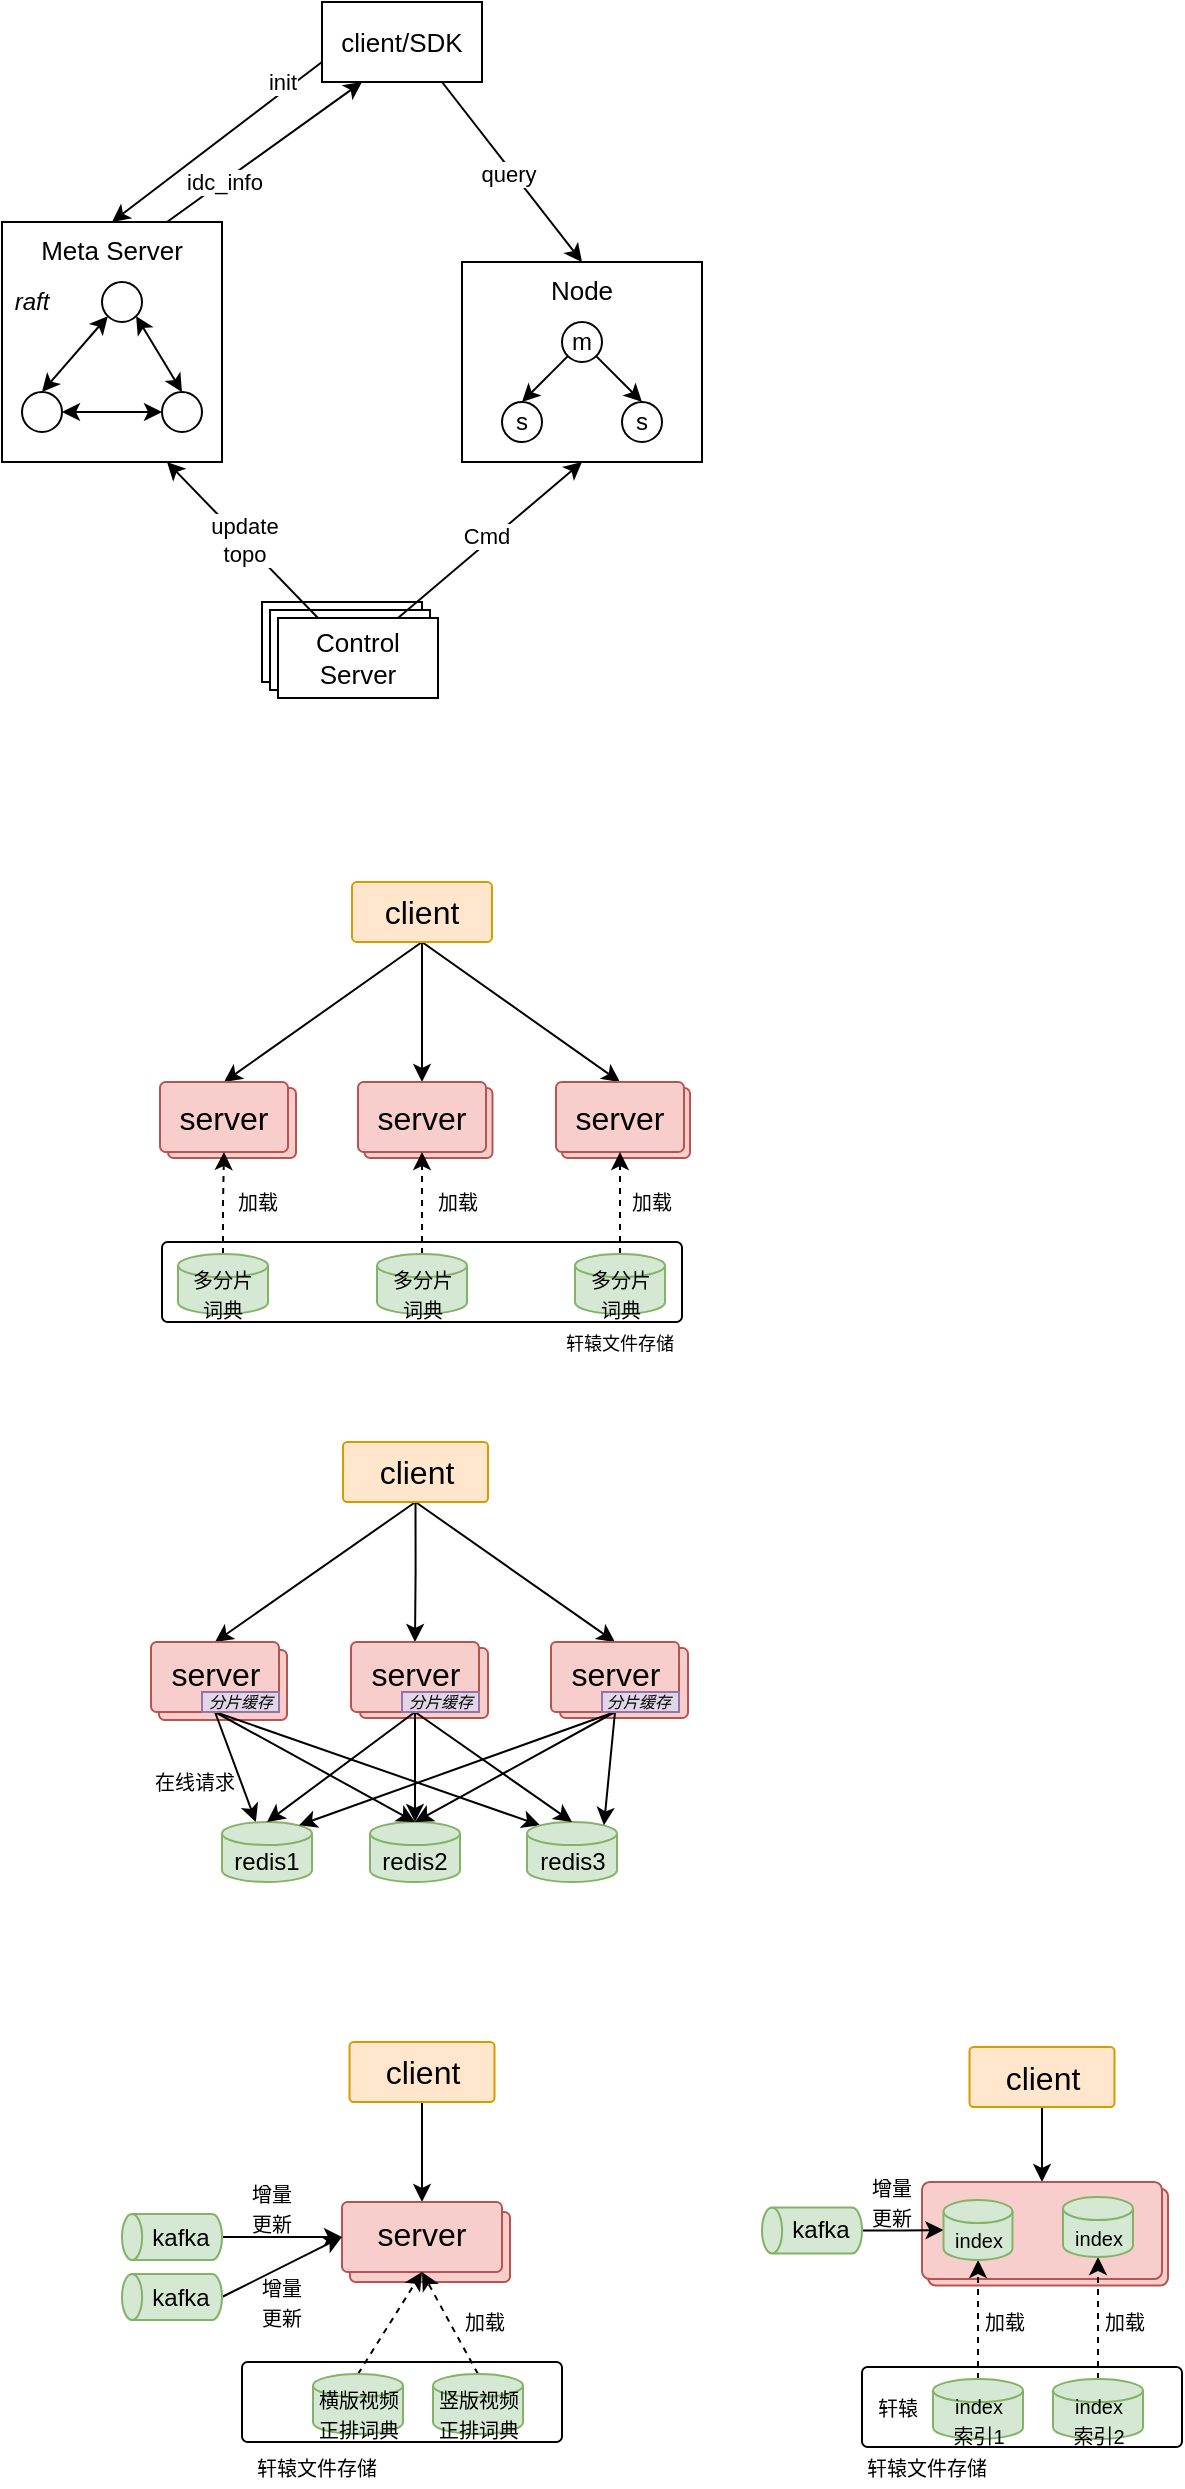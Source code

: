 <mxfile version="24.8.6" pages="3">
  <diagram name="第 1 页" id="ynK3PyQQX8J9_7JUj5-6">
    <mxGraphModel dx="615" dy="412" grid="1" gridSize="10" guides="1" tooltips="1" connect="1" arrows="1" fold="1" page="1" pageScale="1" pageWidth="827" pageHeight="1169" math="0" shadow="0">
      <root>
        <mxCell id="0" />
        <mxCell id="1" parent="0" />
        <mxCell id="cY6X9o2tSkptCTx0vV8t-130" value="" style="rounded=1;whiteSpace=wrap;html=1;arcSize=8;verticalAlign=top;fillColor=#f8cecc;strokeColor=#b85450;" parent="1" vertex="1">
          <mxGeometry x="493" y="1103.25" width="120" height="48.5" as="geometry" />
        </mxCell>
        <mxCell id="cY6X9o2tSkptCTx0vV8t-129" value="&lt;font style=&quot;font-size: 16px;&quot;&gt;server&lt;/font&gt;" style="rounded=1;whiteSpace=wrap;html=1;arcSize=8;fillColor=#f8cecc;strokeColor=#b85450;" parent="1" vertex="1">
          <mxGeometry x="310" y="553" width="64" height="35" as="geometry" />
        </mxCell>
        <mxCell id="cY6X9o2tSkptCTx0vV8t-128" value="&lt;font style=&quot;font-size: 16px;&quot;&gt;server&lt;/font&gt;" style="rounded=1;whiteSpace=wrap;html=1;arcSize=8;fillColor=#f8cecc;strokeColor=#b85450;" parent="1" vertex="1">
          <mxGeometry x="211.25" y="553" width="64" height="35" as="geometry" />
        </mxCell>
        <mxCell id="cY6X9o2tSkptCTx0vV8t-127" value="&lt;font style=&quot;font-size: 16px;&quot;&gt;server&lt;/font&gt;" style="rounded=1;whiteSpace=wrap;html=1;arcSize=8;fillColor=#f8cecc;strokeColor=#b85450;" parent="1" vertex="1">
          <mxGeometry x="113" y="553" width="64" height="35" as="geometry" />
        </mxCell>
        <mxCell id="cY6X9o2tSkptCTx0vV8t-126" value="&lt;font style=&quot;font-size: 16px;&quot;&gt;server&lt;/font&gt;" style="rounded=1;whiteSpace=wrap;html=1;arcSize=8;verticalAlign=top;fillColor=#f8cecc;strokeColor=#b85450;" parent="1" vertex="1">
          <mxGeometry x="309" y="833" width="64" height="35" as="geometry" />
        </mxCell>
        <mxCell id="cY6X9o2tSkptCTx0vV8t-125" value="&lt;font style=&quot;font-size: 16px;&quot;&gt;server&lt;/font&gt;" style="rounded=1;whiteSpace=wrap;html=1;arcSize=8;verticalAlign=top;fillColor=#f8cecc;strokeColor=#b85450;" parent="1" vertex="1">
          <mxGeometry x="209" y="833" width="64" height="35" as="geometry" />
        </mxCell>
        <mxCell id="cY6X9o2tSkptCTx0vV8t-124" value="&lt;font style=&quot;font-size: 16px;&quot;&gt;server&lt;/font&gt;" style="rounded=1;whiteSpace=wrap;html=1;arcSize=8;verticalAlign=top;fillColor=#f8cecc;strokeColor=#b85450;" parent="1" vertex="1">
          <mxGeometry x="108.5" y="834" width="64" height="35" as="geometry" />
        </mxCell>
        <mxCell id="cY6X9o2tSkptCTx0vV8t-96" value="&lt;font style=&quot;font-size: 16px;&quot;&gt;server&lt;/font&gt;" style="rounded=1;whiteSpace=wrap;html=1;arcSize=8;verticalAlign=top;fillColor=#f8cecc;strokeColor=#b85450;" parent="1" vertex="1">
          <mxGeometry x="204" y="1115" width="80" height="35" as="geometry" />
        </mxCell>
        <mxCell id="z3OCQATZSgq5O4msNPUZ-25" style="rounded=0;orthogonalLoop=1;jettySize=auto;html=1;exitX=0;exitY=0.75;exitDx=0;exitDy=0;entryX=0.5;entryY=0;entryDx=0;entryDy=0;" parent="1" source="z3OCQATZSgq5O4msNPUZ-2" target="z3OCQATZSgq5O4msNPUZ-3" edge="1">
          <mxGeometry relative="1" as="geometry" />
        </mxCell>
        <mxCell id="z3OCQATZSgq5O4msNPUZ-26" value="init" style="edgeLabel;html=1;align=center;verticalAlign=middle;resizable=0;points=[];" parent="z3OCQATZSgq5O4msNPUZ-25" vertex="1" connectable="0">
          <mxGeometry x="0.004" y="-2" relative="1" as="geometry">
            <mxPoint x="34" y="-29" as="offset" />
          </mxGeometry>
        </mxCell>
        <mxCell id="z3OCQATZSgq5O4msNPUZ-29" style="rounded=0;orthogonalLoop=1;jettySize=auto;html=1;exitX=0.75;exitY=1;exitDx=0;exitDy=0;entryX=0.5;entryY=0;entryDx=0;entryDy=0;" parent="1" source="z3OCQATZSgq5O4msNPUZ-2" target="z3OCQATZSgq5O4msNPUZ-5" edge="1">
          <mxGeometry relative="1" as="geometry" />
        </mxCell>
        <mxCell id="z3OCQATZSgq5O4msNPUZ-30" value="query" style="edgeLabel;html=1;align=center;verticalAlign=middle;resizable=0;points=[];" parent="z3OCQATZSgq5O4msNPUZ-29" vertex="1" connectable="0">
          <mxGeometry x="-0.016" y="-2" relative="1" as="geometry">
            <mxPoint as="offset" />
          </mxGeometry>
        </mxCell>
        <mxCell id="z3OCQATZSgq5O4msNPUZ-2" value="&lt;span style=&quot;font-size: 13px;&quot;&gt;client/SDK&lt;/span&gt;" style="rounded=0;whiteSpace=wrap;html=1;" parent="1" vertex="1">
          <mxGeometry x="190" y="10" width="80" height="40" as="geometry" />
        </mxCell>
        <mxCell id="z3OCQATZSgq5O4msNPUZ-27" style="rounded=0;orthogonalLoop=1;jettySize=auto;html=1;exitX=0.75;exitY=0;exitDx=0;exitDy=0;entryX=0.25;entryY=1;entryDx=0;entryDy=0;" parent="1" source="z3OCQATZSgq5O4msNPUZ-3" target="z3OCQATZSgq5O4msNPUZ-2" edge="1">
          <mxGeometry relative="1" as="geometry" />
        </mxCell>
        <mxCell id="z3OCQATZSgq5O4msNPUZ-28" value="idc_info" style="edgeLabel;html=1;align=center;verticalAlign=middle;resizable=0;points=[];" parent="z3OCQATZSgq5O4msNPUZ-27" vertex="1" connectable="0">
          <mxGeometry x="-0.06" relative="1" as="geometry">
            <mxPoint x="-18" y="13" as="offset" />
          </mxGeometry>
        </mxCell>
        <mxCell id="z3OCQATZSgq5O4msNPUZ-3" value="&lt;span style=&quot;font-size: 13px;&quot;&gt;Meta Server&lt;br&gt;&lt;/span&gt;" style="rounded=0;whiteSpace=wrap;html=1;verticalAlign=top;" parent="1" vertex="1">
          <mxGeometry x="30" y="120" width="110" height="120" as="geometry" />
        </mxCell>
        <mxCell id="z3OCQATZSgq5O4msNPUZ-12" value="" style="group" parent="1" vertex="1" connectable="0">
          <mxGeometry x="40" y="150" width="90" height="75" as="geometry" />
        </mxCell>
        <mxCell id="z3OCQATZSgq5O4msNPUZ-6" value="" style="ellipse;whiteSpace=wrap;html=1;aspect=fixed;" parent="z3OCQATZSgq5O4msNPUZ-12" vertex="1">
          <mxGeometry x="40" width="20" height="20" as="geometry" />
        </mxCell>
        <mxCell id="z3OCQATZSgq5O4msNPUZ-7" value="" style="ellipse;whiteSpace=wrap;html=1;aspect=fixed;" parent="z3OCQATZSgq5O4msNPUZ-12" vertex="1">
          <mxGeometry y="55" width="20" height="20" as="geometry" />
        </mxCell>
        <mxCell id="z3OCQATZSgq5O4msNPUZ-9" style="rounded=0;orthogonalLoop=1;jettySize=auto;html=1;exitX=0;exitY=1;exitDx=0;exitDy=0;entryX=0.5;entryY=0;entryDx=0;entryDy=0;startArrow=classic;startFill=1;" parent="z3OCQATZSgq5O4msNPUZ-12" source="z3OCQATZSgq5O4msNPUZ-6" target="z3OCQATZSgq5O4msNPUZ-7" edge="1">
          <mxGeometry relative="1" as="geometry" />
        </mxCell>
        <mxCell id="z3OCQATZSgq5O4msNPUZ-8" value="" style="ellipse;whiteSpace=wrap;html=1;aspect=fixed;" parent="z3OCQATZSgq5O4msNPUZ-12" vertex="1">
          <mxGeometry x="70" y="55" width="20" height="20" as="geometry" />
        </mxCell>
        <mxCell id="z3OCQATZSgq5O4msNPUZ-10" style="rounded=0;orthogonalLoop=1;jettySize=auto;html=1;exitX=1;exitY=1;exitDx=0;exitDy=0;entryX=0.5;entryY=0;entryDx=0;entryDy=0;startArrow=classic;startFill=1;" parent="z3OCQATZSgq5O4msNPUZ-12" source="z3OCQATZSgq5O4msNPUZ-6" target="z3OCQATZSgq5O4msNPUZ-8" edge="1">
          <mxGeometry relative="1" as="geometry">
            <mxPoint x="53" y="27" as="sourcePoint" />
            <mxPoint x="27" y="68" as="targetPoint" />
          </mxGeometry>
        </mxCell>
        <mxCell id="z3OCQATZSgq5O4msNPUZ-11" style="rounded=0;orthogonalLoop=1;jettySize=auto;html=1;exitX=0;exitY=0.5;exitDx=0;exitDy=0;entryX=1;entryY=0.5;entryDx=0;entryDy=0;startArrow=classic;startFill=1;" parent="z3OCQATZSgq5O4msNPUZ-12" source="z3OCQATZSgq5O4msNPUZ-8" target="z3OCQATZSgq5O4msNPUZ-7" edge="1">
          <mxGeometry relative="1" as="geometry">
            <mxPoint x="63" y="37" as="sourcePoint" />
            <mxPoint x="37" y="78" as="targetPoint" />
          </mxGeometry>
        </mxCell>
        <mxCell id="z3OCQATZSgq5O4msNPUZ-13" value="&lt;i&gt;raft&lt;/i&gt;" style="text;html=1;strokeColor=none;fillColor=none;align=center;verticalAlign=middle;whiteSpace=wrap;rounded=0;" parent="1" vertex="1">
          <mxGeometry x="30" y="150" width="30" height="20" as="geometry" />
        </mxCell>
        <mxCell id="z3OCQATZSgq5O4msNPUZ-24" value="" style="group" parent="1" vertex="1" connectable="0">
          <mxGeometry x="160" y="310" width="88" height="48" as="geometry" />
        </mxCell>
        <mxCell id="z3OCQATZSgq5O4msNPUZ-4" value="&lt;span style=&quot;font-size: 13px;&quot;&gt;Control&lt;br&gt;Server&lt;br&gt;&lt;/span&gt;" style="rounded=0;whiteSpace=wrap;html=1;" parent="z3OCQATZSgq5O4msNPUZ-24" vertex="1">
          <mxGeometry width="80" height="40" as="geometry" />
        </mxCell>
        <mxCell id="z3OCQATZSgq5O4msNPUZ-22" value="&lt;span style=&quot;font-size: 13px;&quot;&gt;Control&lt;br&gt;Server&lt;br&gt;&lt;/span&gt;" style="rounded=0;whiteSpace=wrap;html=1;" parent="z3OCQATZSgq5O4msNPUZ-24" vertex="1">
          <mxGeometry x="4" y="4" width="80" height="40" as="geometry" />
        </mxCell>
        <mxCell id="z3OCQATZSgq5O4msNPUZ-23" value="&lt;span style=&quot;font-size: 13px;&quot;&gt;Control&lt;br&gt;Server&lt;br&gt;&lt;/span&gt;" style="rounded=0;whiteSpace=wrap;html=1;" parent="z3OCQATZSgq5O4msNPUZ-24" vertex="1">
          <mxGeometry x="8" y="8" width="80" height="40" as="geometry" />
        </mxCell>
        <mxCell id="z3OCQATZSgq5O4msNPUZ-31" style="rounded=0;orthogonalLoop=1;jettySize=auto;html=1;exitX=0.25;exitY=0;exitDx=0;exitDy=0;entryX=0.75;entryY=1;entryDx=0;entryDy=0;" parent="1" source="z3OCQATZSgq5O4msNPUZ-23" target="z3OCQATZSgq5O4msNPUZ-3" edge="1">
          <mxGeometry relative="1" as="geometry" />
        </mxCell>
        <mxCell id="z3OCQATZSgq5O4msNPUZ-32" value="update&lt;br&gt;topo" style="edgeLabel;html=1;align=center;verticalAlign=middle;resizable=0;points=[];" parent="z3OCQATZSgq5O4msNPUZ-31" vertex="1" connectable="0">
          <mxGeometry x="-0.009" relative="1" as="geometry">
            <mxPoint as="offset" />
          </mxGeometry>
        </mxCell>
        <mxCell id="z3OCQATZSgq5O4msNPUZ-33" value="" style="group" parent="1" vertex="1" connectable="0">
          <mxGeometry x="260" y="140" width="120" height="100" as="geometry" />
        </mxCell>
        <mxCell id="z3OCQATZSgq5O4msNPUZ-5" value="&lt;span style=&quot;font-size: 13px;&quot;&gt;Node&lt;br&gt;&lt;/span&gt;" style="rounded=0;whiteSpace=wrap;html=1;verticalAlign=top;" parent="z3OCQATZSgq5O4msNPUZ-33" vertex="1">
          <mxGeometry width="120" height="100" as="geometry" />
        </mxCell>
        <mxCell id="z3OCQATZSgq5O4msNPUZ-15" value="m" style="ellipse;whiteSpace=wrap;html=1;aspect=fixed;" parent="z3OCQATZSgq5O4msNPUZ-33" vertex="1">
          <mxGeometry x="50" y="30" width="20" height="20" as="geometry" />
        </mxCell>
        <mxCell id="z3OCQATZSgq5O4msNPUZ-16" value="s" style="ellipse;whiteSpace=wrap;html=1;aspect=fixed;" parent="z3OCQATZSgq5O4msNPUZ-33" vertex="1">
          <mxGeometry x="20" y="70" width="20" height="20" as="geometry" />
        </mxCell>
        <mxCell id="z3OCQATZSgq5O4msNPUZ-17" style="rounded=0;orthogonalLoop=1;jettySize=auto;html=1;exitX=0;exitY=1;exitDx=0;exitDy=0;entryX=0.5;entryY=0;entryDx=0;entryDy=0;startArrow=none;startFill=0;" parent="z3OCQATZSgq5O4msNPUZ-33" source="z3OCQATZSgq5O4msNPUZ-15" target="z3OCQATZSgq5O4msNPUZ-16" edge="1">
          <mxGeometry relative="1" as="geometry" />
        </mxCell>
        <mxCell id="z3OCQATZSgq5O4msNPUZ-18" value="s" style="ellipse;whiteSpace=wrap;html=1;aspect=fixed;" parent="z3OCQATZSgq5O4msNPUZ-33" vertex="1">
          <mxGeometry x="80" y="70" width="20" height="20" as="geometry" />
        </mxCell>
        <mxCell id="z3OCQATZSgq5O4msNPUZ-19" style="rounded=0;orthogonalLoop=1;jettySize=auto;html=1;exitX=1;exitY=1;exitDx=0;exitDy=0;entryX=0.5;entryY=0;entryDx=0;entryDy=0;startArrow=none;startFill=0;" parent="z3OCQATZSgq5O4msNPUZ-33" source="z3OCQATZSgq5O4msNPUZ-15" target="z3OCQATZSgq5O4msNPUZ-18" edge="1">
          <mxGeometry relative="1" as="geometry">
            <mxPoint x="73" y="42" as="sourcePoint" />
            <mxPoint x="47" y="83" as="targetPoint" />
          </mxGeometry>
        </mxCell>
        <mxCell id="z3OCQATZSgq5O4msNPUZ-34" style="rounded=0;orthogonalLoop=1;jettySize=auto;html=1;exitX=0.75;exitY=0;exitDx=0;exitDy=0;entryX=0.5;entryY=1;entryDx=0;entryDy=0;" parent="1" source="z3OCQATZSgq5O4msNPUZ-23" target="z3OCQATZSgq5O4msNPUZ-5" edge="1">
          <mxGeometry relative="1" as="geometry" />
        </mxCell>
        <mxCell id="z3OCQATZSgq5O4msNPUZ-35" value="Cmd" style="edgeLabel;html=1;align=center;verticalAlign=middle;resizable=0;points=[];" parent="z3OCQATZSgq5O4msNPUZ-34" vertex="1" connectable="0">
          <mxGeometry x="0.006" y="3" relative="1" as="geometry">
            <mxPoint as="offset" />
          </mxGeometry>
        </mxCell>
        <mxCell id="cY6X9o2tSkptCTx0vV8t-20" style="rounded=0;orthogonalLoop=1;jettySize=auto;html=1;exitX=0.5;exitY=1;exitDx=0;exitDy=0;entryX=0.5;entryY=0;entryDx=0;entryDy=0;" parent="1" source="cY6X9o2tSkptCTx0vV8t-1" target="cY6X9o2tSkptCTx0vV8t-2" edge="1">
          <mxGeometry relative="1" as="geometry" />
        </mxCell>
        <mxCell id="cY6X9o2tSkptCTx0vV8t-21" style="edgeStyle=orthogonalEdgeStyle;rounded=0;orthogonalLoop=1;jettySize=auto;html=1;exitX=0.5;exitY=1;exitDx=0;exitDy=0;entryX=0.5;entryY=0;entryDx=0;entryDy=0;" parent="1" source="cY6X9o2tSkptCTx0vV8t-1" target="cY6X9o2tSkptCTx0vV8t-7" edge="1">
          <mxGeometry relative="1" as="geometry" />
        </mxCell>
        <mxCell id="cY6X9o2tSkptCTx0vV8t-22" style="rounded=0;orthogonalLoop=1;jettySize=auto;html=1;exitX=0.5;exitY=1;exitDx=0;exitDy=0;entryX=0.5;entryY=0;entryDx=0;entryDy=0;" parent="1" source="cY6X9o2tSkptCTx0vV8t-1" target="cY6X9o2tSkptCTx0vV8t-9" edge="1">
          <mxGeometry relative="1" as="geometry" />
        </mxCell>
        <mxCell id="cY6X9o2tSkptCTx0vV8t-1" value="&lt;font style=&quot;font-size: 16px;&quot;&gt;client&lt;/font&gt;" style="rounded=1;whiteSpace=wrap;html=1;arcSize=8;fillColor=#ffe6cc;strokeColor=#d79b00;" parent="1" vertex="1">
          <mxGeometry x="205" y="450" width="70" height="30" as="geometry" />
        </mxCell>
        <mxCell id="cY6X9o2tSkptCTx0vV8t-2" value="&lt;font style=&quot;font-size: 16px;&quot;&gt;server&lt;/font&gt;" style="rounded=1;whiteSpace=wrap;html=1;arcSize=8;fillColor=#f8cecc;strokeColor=#b85450;" parent="1" vertex="1">
          <mxGeometry x="109" y="550" width="64" height="35" as="geometry" />
        </mxCell>
        <mxCell id="cY6X9o2tSkptCTx0vV8t-7" value="&lt;font style=&quot;font-size: 16px;&quot;&gt;server&lt;/font&gt;" style="rounded=1;whiteSpace=wrap;html=1;arcSize=8;fillColor=#f8cecc;strokeColor=#b85450;" parent="1" vertex="1">
          <mxGeometry x="208" y="550" width="64" height="35" as="geometry" />
        </mxCell>
        <mxCell id="cY6X9o2tSkptCTx0vV8t-9" value="&lt;font style=&quot;font-size: 16px;&quot;&gt;server&lt;/font&gt;" style="rounded=1;whiteSpace=wrap;html=1;arcSize=8;fillColor=#f8cecc;strokeColor=#b85450;" parent="1" vertex="1">
          <mxGeometry x="307" y="550" width="64" height="35" as="geometry" />
        </mxCell>
        <mxCell id="cY6X9o2tSkptCTx0vV8t-10" value="" style="rounded=1;whiteSpace=wrap;html=1;arcSize=7;" parent="1" vertex="1">
          <mxGeometry x="110" y="630" width="260" height="40" as="geometry" />
        </mxCell>
        <mxCell id="cY6X9o2tSkptCTx0vV8t-14" style="edgeStyle=orthogonalEdgeStyle;rounded=0;orthogonalLoop=1;jettySize=auto;html=1;exitX=0.5;exitY=0;exitDx=0;exitDy=0;exitPerimeter=0;dashed=1;" parent="1" source="cY6X9o2tSkptCTx0vV8t-11" target="cY6X9o2tSkptCTx0vV8t-2" edge="1">
          <mxGeometry relative="1" as="geometry" />
        </mxCell>
        <mxCell id="cY6X9o2tSkptCTx0vV8t-11" value="&lt;font style=&quot;font-size: 10px;&quot;&gt;多分片&lt;/font&gt;&lt;div&gt;&lt;font style=&quot;font-size: 10px;&quot;&gt;词典&lt;/font&gt;&lt;/div&gt;" style="shape=cylinder3;whiteSpace=wrap;html=1;boundedLbl=1;backgroundOutline=1;size=5.765;fillColor=#d5e8d4;strokeColor=#82b366;" parent="1" vertex="1">
          <mxGeometry x="118" y="636" width="45" height="30" as="geometry" />
        </mxCell>
        <mxCell id="cY6X9o2tSkptCTx0vV8t-15" style="edgeStyle=orthogonalEdgeStyle;rounded=0;orthogonalLoop=1;jettySize=auto;html=1;exitX=0.5;exitY=0;exitDx=0;exitDy=0;exitPerimeter=0;dashed=1;" parent="1" source="cY6X9o2tSkptCTx0vV8t-12" target="cY6X9o2tSkptCTx0vV8t-7" edge="1">
          <mxGeometry relative="1" as="geometry" />
        </mxCell>
        <mxCell id="cY6X9o2tSkptCTx0vV8t-12" value="&lt;font style=&quot;font-size: 10px;&quot;&gt;多分片&lt;/font&gt;&lt;div&gt;&lt;font style=&quot;font-size: 10px;&quot;&gt;词典&lt;/font&gt;&lt;/div&gt;" style="shape=cylinder3;whiteSpace=wrap;html=1;boundedLbl=1;backgroundOutline=1;size=5.765;fillColor=#d5e8d4;strokeColor=#82b366;" parent="1" vertex="1">
          <mxGeometry x="217.5" y="636" width="45" height="30" as="geometry" />
        </mxCell>
        <mxCell id="cY6X9o2tSkptCTx0vV8t-16" style="edgeStyle=orthogonalEdgeStyle;rounded=0;orthogonalLoop=1;jettySize=auto;html=1;exitX=0.5;exitY=0;exitDx=0;exitDy=0;exitPerimeter=0;dashed=1;" parent="1" source="cY6X9o2tSkptCTx0vV8t-13" target="cY6X9o2tSkptCTx0vV8t-9" edge="1">
          <mxGeometry relative="1" as="geometry" />
        </mxCell>
        <mxCell id="cY6X9o2tSkptCTx0vV8t-13" value="&lt;font style=&quot;font-size: 10px;&quot;&gt;多分片&lt;/font&gt;&lt;div&gt;&lt;font style=&quot;font-size: 10px;&quot;&gt;词典&lt;/font&gt;&lt;/div&gt;" style="shape=cylinder3;whiteSpace=wrap;html=1;boundedLbl=1;backgroundOutline=1;size=5.765;fillColor=#d5e8d4;strokeColor=#82b366;" parent="1" vertex="1">
          <mxGeometry x="316.5" y="636" width="45" height="30" as="geometry" />
        </mxCell>
        <mxCell id="cY6X9o2tSkptCTx0vV8t-17" value="&lt;font style=&quot;font-size: 10px;&quot;&gt;加载&lt;/font&gt;" style="text;html=1;align=center;verticalAlign=middle;whiteSpace=wrap;rounded=0;" parent="1" vertex="1">
          <mxGeometry x="143" y="600" width="30" height="20" as="geometry" />
        </mxCell>
        <mxCell id="cY6X9o2tSkptCTx0vV8t-24" value="&lt;font style=&quot;font-size: 9px;&quot;&gt;轩辕文件存储&lt;/font&gt;" style="text;html=1;align=center;verticalAlign=middle;whiteSpace=wrap;rounded=0;" parent="1" vertex="1">
          <mxGeometry x="308.25" y="670" width="61.5" height="20" as="geometry" />
        </mxCell>
        <mxCell id="cY6X9o2tSkptCTx0vV8t-26" style="rounded=0;orthogonalLoop=1;jettySize=auto;html=1;exitX=0.5;exitY=1;exitDx=0;exitDy=0;entryX=0.5;entryY=0;entryDx=0;entryDy=0;" parent="1" source="cY6X9o2tSkptCTx0vV8t-29" target="cY6X9o2tSkptCTx0vV8t-30" edge="1">
          <mxGeometry relative="1" as="geometry" />
        </mxCell>
        <mxCell id="cY6X9o2tSkptCTx0vV8t-27" style="edgeStyle=orthogonalEdgeStyle;rounded=0;orthogonalLoop=1;jettySize=auto;html=1;exitX=0.5;exitY=1;exitDx=0;exitDy=0;entryX=0.5;entryY=0;entryDx=0;entryDy=0;" parent="1" source="cY6X9o2tSkptCTx0vV8t-29" target="cY6X9o2tSkptCTx0vV8t-32" edge="1">
          <mxGeometry relative="1" as="geometry" />
        </mxCell>
        <mxCell id="cY6X9o2tSkptCTx0vV8t-28" style="rounded=0;orthogonalLoop=1;jettySize=auto;html=1;exitX=0.5;exitY=1;exitDx=0;exitDy=0;entryX=0.5;entryY=0;entryDx=0;entryDy=0;" parent="1" source="cY6X9o2tSkptCTx0vV8t-29" target="cY6X9o2tSkptCTx0vV8t-34" edge="1">
          <mxGeometry relative="1" as="geometry" />
        </mxCell>
        <mxCell id="cY6X9o2tSkptCTx0vV8t-29" value="&lt;font style=&quot;font-size: 16px;&quot;&gt;client&lt;/font&gt;" style="rounded=1;whiteSpace=wrap;html=1;arcSize=7;fillColor=#ffe6cc;strokeColor=#d79b00;" parent="1" vertex="1">
          <mxGeometry x="200.5" y="730" width="72.5" height="30" as="geometry" />
        </mxCell>
        <mxCell id="cY6X9o2tSkptCTx0vV8t-48" style="rounded=0;orthogonalLoop=1;jettySize=auto;html=1;exitX=0.5;exitY=1;exitDx=0;exitDy=0;" parent="1" source="cY6X9o2tSkptCTx0vV8t-30" target="cY6X9o2tSkptCTx0vV8t-37" edge="1">
          <mxGeometry relative="1" as="geometry" />
        </mxCell>
        <mxCell id="cY6X9o2tSkptCTx0vV8t-54" style="rounded=0;orthogonalLoop=1;jettySize=auto;html=1;exitX=0.5;exitY=1;exitDx=0;exitDy=0;entryX=0.145;entryY=0;entryDx=0;entryDy=1.672;entryPerimeter=0;" parent="1" source="cY6X9o2tSkptCTx0vV8t-30" target="cY6X9o2tSkptCTx0vV8t-47" edge="1">
          <mxGeometry relative="1" as="geometry" />
        </mxCell>
        <mxCell id="cY6X9o2tSkptCTx0vV8t-30" value="&lt;font style=&quot;font-size: 16px;&quot;&gt;server&lt;/font&gt;" style="rounded=1;whiteSpace=wrap;html=1;arcSize=8;verticalAlign=top;fillColor=#f8cecc;strokeColor=#b85450;" parent="1" vertex="1">
          <mxGeometry x="104.5" y="830" width="64" height="35" as="geometry" />
        </mxCell>
        <mxCell id="cY6X9o2tSkptCTx0vV8t-32" value="&lt;font style=&quot;font-size: 16px;&quot;&gt;server&lt;/font&gt;" style="rounded=1;whiteSpace=wrap;html=1;arcSize=8;verticalAlign=top;fillColor=#f8cecc;strokeColor=#b85450;" parent="1" vertex="1">
          <mxGeometry x="204.5" y="830" width="64" height="35" as="geometry" />
        </mxCell>
        <mxCell id="cY6X9o2tSkptCTx0vV8t-34" value="&lt;font style=&quot;font-size: 16px;&quot;&gt;server&lt;/font&gt;" style="rounded=1;whiteSpace=wrap;html=1;arcSize=7;verticalAlign=top;fillColor=#f8cecc;strokeColor=#b85450;" parent="1" vertex="1">
          <mxGeometry x="304.5" y="830" width="64" height="35" as="geometry" />
        </mxCell>
        <mxCell id="cY6X9o2tSkptCTx0vV8t-37" value="redis1" style="shape=cylinder3;whiteSpace=wrap;html=1;boundedLbl=1;backgroundOutline=1;size=5.765;fillColor=#d5e8d4;strokeColor=#82b366;" parent="1" vertex="1">
          <mxGeometry x="140" y="920" width="45" height="30" as="geometry" />
        </mxCell>
        <mxCell id="cY6X9o2tSkptCTx0vV8t-46" value="redis2" style="shape=cylinder3;whiteSpace=wrap;html=1;boundedLbl=1;backgroundOutline=1;size=5.765;fillColor=#d5e8d4;strokeColor=#82b366;" parent="1" vertex="1">
          <mxGeometry x="214" y="920" width="45" height="30" as="geometry" />
        </mxCell>
        <mxCell id="cY6X9o2tSkptCTx0vV8t-47" value="redis3" style="shape=cylinder3;whiteSpace=wrap;html=1;boundedLbl=1;backgroundOutline=1;size=5.765;fillColor=#d5e8d4;strokeColor=#82b366;" parent="1" vertex="1">
          <mxGeometry x="292.5" y="920" width="45" height="30" as="geometry" />
        </mxCell>
        <mxCell id="cY6X9o2tSkptCTx0vV8t-49" style="rounded=0;orthogonalLoop=1;jettySize=auto;html=1;exitX=0.5;exitY=1;exitDx=0;exitDy=0;entryX=0.5;entryY=0;entryDx=0;entryDy=0;entryPerimeter=0;" parent="1" source="cY6X9o2tSkptCTx0vV8t-32" target="cY6X9o2tSkptCTx0vV8t-37" edge="1">
          <mxGeometry relative="1" as="geometry" />
        </mxCell>
        <mxCell id="cY6X9o2tSkptCTx0vV8t-50" style="rounded=0;orthogonalLoop=1;jettySize=auto;html=1;exitX=0.5;exitY=1;exitDx=0;exitDy=0;entryX=0.855;entryY=0;entryDx=0;entryDy=1.672;entryPerimeter=0;" parent="1" source="cY6X9o2tSkptCTx0vV8t-34" target="cY6X9o2tSkptCTx0vV8t-37" edge="1">
          <mxGeometry relative="1" as="geometry" />
        </mxCell>
        <mxCell id="cY6X9o2tSkptCTx0vV8t-51" style="rounded=0;orthogonalLoop=1;jettySize=auto;html=1;exitX=0.5;exitY=1;exitDx=0;exitDy=0;entryX=0.5;entryY=0;entryDx=0;entryDy=0;entryPerimeter=0;" parent="1" source="cY6X9o2tSkptCTx0vV8t-30" target="cY6X9o2tSkptCTx0vV8t-46" edge="1">
          <mxGeometry relative="1" as="geometry" />
        </mxCell>
        <mxCell id="cY6X9o2tSkptCTx0vV8t-52" style="edgeStyle=orthogonalEdgeStyle;rounded=0;orthogonalLoop=1;jettySize=auto;html=1;exitX=0.5;exitY=1;exitDx=0;exitDy=0;entryX=0.5;entryY=0;entryDx=0;entryDy=0;entryPerimeter=0;" parent="1" source="cY6X9o2tSkptCTx0vV8t-32" target="cY6X9o2tSkptCTx0vV8t-46" edge="1">
          <mxGeometry relative="1" as="geometry" />
        </mxCell>
        <mxCell id="cY6X9o2tSkptCTx0vV8t-53" style="rounded=0;orthogonalLoop=1;jettySize=auto;html=1;exitX=0.5;exitY=1;exitDx=0;exitDy=0;entryX=0.5;entryY=0;entryDx=0;entryDy=0;entryPerimeter=0;" parent="1" source="cY6X9o2tSkptCTx0vV8t-34" target="cY6X9o2tSkptCTx0vV8t-46" edge="1">
          <mxGeometry relative="1" as="geometry" />
        </mxCell>
        <mxCell id="cY6X9o2tSkptCTx0vV8t-55" style="rounded=0;orthogonalLoop=1;jettySize=auto;html=1;exitX=0.5;exitY=1;exitDx=0;exitDy=0;entryX=0.5;entryY=0;entryDx=0;entryDy=0;entryPerimeter=0;" parent="1" source="cY6X9o2tSkptCTx0vV8t-32" target="cY6X9o2tSkptCTx0vV8t-47" edge="1">
          <mxGeometry relative="1" as="geometry" />
        </mxCell>
        <mxCell id="cY6X9o2tSkptCTx0vV8t-56" style="rounded=0;orthogonalLoop=1;jettySize=auto;html=1;exitX=0.5;exitY=1;exitDx=0;exitDy=0;entryX=0.855;entryY=0;entryDx=0;entryDy=1.672;entryPerimeter=0;" parent="1" source="cY6X9o2tSkptCTx0vV8t-34" target="cY6X9o2tSkptCTx0vV8t-47" edge="1">
          <mxGeometry relative="1" as="geometry" />
        </mxCell>
        <mxCell id="cY6X9o2tSkptCTx0vV8t-57" value="" style="rounded=0;whiteSpace=wrap;html=1;fillColor=#e1d5e7;strokeColor=#9673a6;" parent="1" vertex="1">
          <mxGeometry x="130" y="855" width="38.5" height="10" as="geometry" />
        </mxCell>
        <mxCell id="cY6X9o2tSkptCTx0vV8t-58" value="" style="rounded=0;whiteSpace=wrap;html=1;fillColor=#e1d5e7;strokeColor=#9673a6;" parent="1" vertex="1">
          <mxGeometry x="230" y="855" width="38.5" height="10" as="geometry" />
        </mxCell>
        <mxCell id="cY6X9o2tSkptCTx0vV8t-59" value="" style="rounded=0;whiteSpace=wrap;html=1;fillColor=#e1d5e7;strokeColor=#9673a6;" parent="1" vertex="1">
          <mxGeometry x="330" y="855" width="38.5" height="10" as="geometry" />
        </mxCell>
        <mxCell id="cY6X9o2tSkptCTx0vV8t-60" value="&lt;font size=&quot;1&quot; style=&quot;&quot;&gt;&lt;i style=&quot;font-size: 8px;&quot;&gt;分片缓存&lt;/i&gt;&lt;/font&gt;" style="text;html=1;align=center;verticalAlign=middle;whiteSpace=wrap;rounded=0;" parent="1" vertex="1">
          <mxGeometry x="130" y="849" width="38.5" height="20" as="geometry" />
        </mxCell>
        <mxCell id="cY6X9o2tSkptCTx0vV8t-62" style="edgeStyle=orthogonalEdgeStyle;rounded=0;orthogonalLoop=1;jettySize=auto;html=1;exitX=0.5;exitY=1;exitDx=0;exitDy=0;entryX=0.5;entryY=0;entryDx=0;entryDy=0;" parent="1" source="cY6X9o2tSkptCTx0vV8t-64" target="cY6X9o2tSkptCTx0vV8t-68" edge="1">
          <mxGeometry relative="1" as="geometry" />
        </mxCell>
        <mxCell id="cY6X9o2tSkptCTx0vV8t-64" value="&lt;font style=&quot;font-size: 16px;&quot;&gt;client&lt;/font&gt;" style="rounded=1;whiteSpace=wrap;html=1;arcSize=7;fillColor=#ffe6cc;strokeColor=#d79b00;" parent="1" vertex="1">
          <mxGeometry x="203.75" y="1030" width="72.5" height="30" as="geometry" />
        </mxCell>
        <mxCell id="cY6X9o2tSkptCTx0vV8t-68" value="&lt;font style=&quot;font-size: 16px;&quot;&gt;server&lt;/font&gt;" style="rounded=1;whiteSpace=wrap;html=1;arcSize=8;verticalAlign=top;fillColor=#f8cecc;strokeColor=#b85450;" parent="1" vertex="1">
          <mxGeometry x="200" y="1110" width="80" height="35" as="geometry" />
        </mxCell>
        <mxCell id="cY6X9o2tSkptCTx0vV8t-84" value="" style="rounded=1;whiteSpace=wrap;html=1;arcSize=7;" parent="1" vertex="1">
          <mxGeometry x="150" y="1190" width="160" height="40" as="geometry" />
        </mxCell>
        <mxCell id="cY6X9o2tSkptCTx0vV8t-92" style="rounded=0;orthogonalLoop=1;jettySize=auto;html=1;exitX=0.5;exitY=0;exitDx=0;exitDy=0;exitPerimeter=0;entryX=0.5;entryY=1;entryDx=0;entryDy=0;dashed=1;" parent="1" source="cY6X9o2tSkptCTx0vV8t-86" target="cY6X9o2tSkptCTx0vV8t-68" edge="1">
          <mxGeometry relative="1" as="geometry" />
        </mxCell>
        <mxCell id="cY6X9o2tSkptCTx0vV8t-86" value="&lt;font style=&quot;font-size: 10px;&quot;&gt;横版视频正排&lt;/font&gt;&lt;span style=&quot;background-color: initial; font-size: 10px;&quot;&gt;词典&lt;/span&gt;" style="shape=cylinder3;whiteSpace=wrap;html=1;boundedLbl=1;backgroundOutline=1;size=5.765;fillColor=#d5e8d4;strokeColor=#82b366;" parent="1" vertex="1">
          <mxGeometry x="185.5" y="1196" width="45" height="30" as="geometry" />
        </mxCell>
        <mxCell id="cY6X9o2tSkptCTx0vV8t-91" value="&lt;span style=&quot;font-size: 10px;&quot;&gt;轩辕文件存储&lt;/span&gt;" style="text;html=1;align=center;verticalAlign=middle;whiteSpace=wrap;rounded=0;" parent="1" vertex="1">
          <mxGeometry x="155" y="1232.5" width="65" height="20" as="geometry" />
        </mxCell>
        <mxCell id="cY6X9o2tSkptCTx0vV8t-94" style="edgeStyle=orthogonalEdgeStyle;rounded=0;orthogonalLoop=1;jettySize=auto;html=1;exitX=0.5;exitY=1;exitDx=0;exitDy=0;exitPerimeter=0;entryX=0;entryY=0.5;entryDx=0;entryDy=0;" parent="1" source="cY6X9o2tSkptCTx0vV8t-93" target="cY6X9o2tSkptCTx0vV8t-68" edge="1">
          <mxGeometry relative="1" as="geometry" />
        </mxCell>
        <mxCell id="cY6X9o2tSkptCTx0vV8t-93" value="kafka" style="shape=cylinder3;whiteSpace=wrap;html=1;boundedLbl=1;backgroundOutline=1;size=5.029;direction=north;fillColor=#d5e8d4;strokeColor=#82b366;" parent="1" vertex="1">
          <mxGeometry x="90" y="1116" width="50" height="23" as="geometry" />
        </mxCell>
        <mxCell id="cY6X9o2tSkptCTx0vV8t-95" value="&lt;font style=&quot;font-size: 10px;&quot;&gt;增量更新&lt;/font&gt;" style="text;html=1;align=center;verticalAlign=middle;whiteSpace=wrap;rounded=0;" parent="1" vertex="1">
          <mxGeometry x="150" y="1103.25" width="30" height="20" as="geometry" />
        </mxCell>
        <mxCell id="cY6X9o2tSkptCTx0vV8t-98" style="rounded=0;orthogonalLoop=1;jettySize=auto;html=1;exitX=0.5;exitY=0;exitDx=0;exitDy=0;exitPerimeter=0;entryX=0.5;entryY=1;entryDx=0;entryDy=0;dashed=1;" parent="1" source="cY6X9o2tSkptCTx0vV8t-97" target="cY6X9o2tSkptCTx0vV8t-68" edge="1">
          <mxGeometry relative="1" as="geometry" />
        </mxCell>
        <mxCell id="cY6X9o2tSkptCTx0vV8t-97" value="&lt;font style=&quot;font-size: 10px;&quot;&gt;竖版视频正排&lt;/font&gt;&lt;span style=&quot;background-color: initial; font-size: 10px;&quot;&gt;词典&lt;/span&gt;" style="shape=cylinder3;whiteSpace=wrap;html=1;boundedLbl=1;backgroundOutline=1;size=5.765;fillColor=#d5e8d4;strokeColor=#82b366;" parent="1" vertex="1">
          <mxGeometry x="245.5" y="1196" width="45" height="30" as="geometry" />
        </mxCell>
        <mxCell id="cY6X9o2tSkptCTx0vV8t-100" style="rounded=0;orthogonalLoop=1;jettySize=auto;html=1;exitX=0.5;exitY=1;exitDx=0;exitDy=0;exitPerimeter=0;entryX=0;entryY=0.5;entryDx=0;entryDy=0;" parent="1" source="cY6X9o2tSkptCTx0vV8t-99" target="cY6X9o2tSkptCTx0vV8t-68" edge="1">
          <mxGeometry relative="1" as="geometry" />
        </mxCell>
        <mxCell id="cY6X9o2tSkptCTx0vV8t-99" value="kafka" style="shape=cylinder3;whiteSpace=wrap;html=1;boundedLbl=1;backgroundOutline=1;size=5.029;direction=north;fillColor=#d5e8d4;strokeColor=#82b366;" parent="1" vertex="1">
          <mxGeometry x="90" y="1146" width="50" height="23" as="geometry" />
        </mxCell>
        <mxCell id="cY6X9o2tSkptCTx0vV8t-103" style="edgeStyle=orthogonalEdgeStyle;rounded=0;orthogonalLoop=1;jettySize=auto;html=1;exitX=0.5;exitY=1;exitDx=0;exitDy=0;entryX=0.5;entryY=0;entryDx=0;entryDy=0;" parent="1" source="cY6X9o2tSkptCTx0vV8t-104" target="cY6X9o2tSkptCTx0vV8t-105" edge="1">
          <mxGeometry relative="1" as="geometry" />
        </mxCell>
        <mxCell id="cY6X9o2tSkptCTx0vV8t-104" value="&lt;font style=&quot;font-size: 16px;&quot;&gt;client&lt;/font&gt;" style="rounded=1;whiteSpace=wrap;html=1;arcSize=7;fillColor=#ffe6cc;strokeColor=#d79b00;" parent="1" vertex="1">
          <mxGeometry x="513.75" y="1032.5" width="72.5" height="30" as="geometry" />
        </mxCell>
        <mxCell id="cY6X9o2tSkptCTx0vV8t-105" value="" style="rounded=1;whiteSpace=wrap;html=1;arcSize=8;verticalAlign=top;fillColor=#f8cecc;strokeColor=#b85450;" parent="1" vertex="1">
          <mxGeometry x="490" y="1100" width="120" height="48.5" as="geometry" />
        </mxCell>
        <mxCell id="cY6X9o2tSkptCTx0vV8t-106" value="" style="rounded=1;whiteSpace=wrap;html=1;arcSize=7;" parent="1" vertex="1">
          <mxGeometry x="460" y="1192.5" width="160" height="40" as="geometry" />
        </mxCell>
        <mxCell id="cY6X9o2tSkptCTx0vV8t-121" style="edgeStyle=orthogonalEdgeStyle;rounded=0;orthogonalLoop=1;jettySize=auto;html=1;exitX=0.5;exitY=0;exitDx=0;exitDy=0;exitPerimeter=0;dashed=1;" parent="1" source="cY6X9o2tSkptCTx0vV8t-108" target="cY6X9o2tSkptCTx0vV8t-119" edge="1">
          <mxGeometry relative="1" as="geometry" />
        </mxCell>
        <mxCell id="cY6X9o2tSkptCTx0vV8t-108" value="&lt;font style=&quot;font-size: 10px;&quot;&gt;index&lt;/font&gt;&lt;div&gt;&lt;font style=&quot;font-size: 10px;&quot;&gt;索引1&lt;/font&gt;&lt;/div&gt;" style="shape=cylinder3;whiteSpace=wrap;html=1;boundedLbl=1;backgroundOutline=1;size=5.765;fillColor=#d5e8d4;strokeColor=#82b366;" parent="1" vertex="1">
          <mxGeometry x="495.5" y="1198.5" width="45" height="30" as="geometry" />
        </mxCell>
        <mxCell id="cY6X9o2tSkptCTx0vV8t-110" value="&lt;span style=&quot;font-size: 10px;&quot;&gt;轩辕&lt;/span&gt;" style="text;html=1;align=center;verticalAlign=middle;whiteSpace=wrap;rounded=0;" parent="1" vertex="1">
          <mxGeometry x="463" y="1202.5" width="30" height="20" as="geometry" />
        </mxCell>
        <mxCell id="cY6X9o2tSkptCTx0vV8t-111" style="edgeStyle=orthogonalEdgeStyle;rounded=0;orthogonalLoop=1;jettySize=auto;html=1;exitX=0.5;exitY=1;exitDx=0;exitDy=0;exitPerimeter=0;entryX=0;entryY=0.5;entryDx=0;entryDy=0;entryPerimeter=0;" parent="1" source="cY6X9o2tSkptCTx0vV8t-112" target="cY6X9o2tSkptCTx0vV8t-119" edge="1">
          <mxGeometry relative="1" as="geometry" />
        </mxCell>
        <mxCell id="cY6X9o2tSkptCTx0vV8t-112" value="kafka" style="shape=cylinder3;whiteSpace=wrap;html=1;boundedLbl=1;backgroundOutline=1;size=5.029;direction=north;fillColor=#d5e8d4;strokeColor=#82b366;" parent="1" vertex="1">
          <mxGeometry x="410" y="1112.75" width="50" height="23" as="geometry" />
        </mxCell>
        <mxCell id="cY6X9o2tSkptCTx0vV8t-122" style="edgeStyle=orthogonalEdgeStyle;rounded=0;orthogonalLoop=1;jettySize=auto;html=1;exitX=0.5;exitY=0;exitDx=0;exitDy=0;exitPerimeter=0;dashed=1;" parent="1" source="cY6X9o2tSkptCTx0vV8t-115" target="cY6X9o2tSkptCTx0vV8t-120" edge="1">
          <mxGeometry relative="1" as="geometry" />
        </mxCell>
        <mxCell id="cY6X9o2tSkptCTx0vV8t-115" value="&lt;font style=&quot;font-size: 10px;&quot;&gt;index&lt;/font&gt;&lt;div&gt;&lt;font style=&quot;font-size: 10px;&quot;&gt;索引2&lt;/font&gt;&lt;/div&gt;" style="shape=cylinder3;whiteSpace=wrap;html=1;boundedLbl=1;backgroundOutline=1;size=5.765;fillColor=#d5e8d4;strokeColor=#82b366;" parent="1" vertex="1">
          <mxGeometry x="555.5" y="1198.5" width="45" height="30" as="geometry" />
        </mxCell>
        <mxCell id="cY6X9o2tSkptCTx0vV8t-119" value="&lt;font style=&quot;font-size: 10px;&quot;&gt;index&lt;/font&gt;" style="shape=cylinder3;whiteSpace=wrap;html=1;boundedLbl=1;backgroundOutline=1;size=5.765;fillColor=#d5e8d4;strokeColor=#82b366;" parent="1" vertex="1">
          <mxGeometry x="500.75" y="1109" width="34.5" height="30" as="geometry" />
        </mxCell>
        <mxCell id="cY6X9o2tSkptCTx0vV8t-120" value="&lt;font style=&quot;font-size: 10px;&quot;&gt;index&lt;/font&gt;" style="shape=cylinder3;whiteSpace=wrap;html=1;boundedLbl=1;backgroundOutline=1;size=5.765;fillColor=#d5e8d4;strokeColor=#82b366;" parent="1" vertex="1">
          <mxGeometry x="560.5" y="1107.5" width="35" height="30" as="geometry" />
        </mxCell>
        <mxCell id="SRwxgYKuNT8PPocsxwQ5-1" value="&lt;font style=&quot;font-size: 10px;&quot;&gt;加载&lt;/font&gt;" style="text;html=1;align=center;verticalAlign=middle;whiteSpace=wrap;rounded=0;" vertex="1" parent="1">
          <mxGeometry x="243" y="600" width="30" height="20" as="geometry" />
        </mxCell>
        <mxCell id="SRwxgYKuNT8PPocsxwQ5-2" value="&lt;font style=&quot;font-size: 10px;&quot;&gt;加载&lt;/font&gt;" style="text;html=1;align=center;verticalAlign=middle;whiteSpace=wrap;rounded=0;" vertex="1" parent="1">
          <mxGeometry x="340" y="600" width="30" height="20" as="geometry" />
        </mxCell>
        <mxCell id="SRwxgYKuNT8PPocsxwQ5-3" value="&lt;font size=&quot;1&quot; style=&quot;&quot;&gt;&lt;i style=&quot;font-size: 8px;&quot;&gt;分片缓存&lt;/i&gt;&lt;/font&gt;" style="text;html=1;align=center;verticalAlign=middle;whiteSpace=wrap;rounded=0;" vertex="1" parent="1">
          <mxGeometry x="329.25" y="849" width="38.5" height="20" as="geometry" />
        </mxCell>
        <mxCell id="SRwxgYKuNT8PPocsxwQ5-4" value="&lt;font size=&quot;1&quot; style=&quot;&quot;&gt;&lt;i style=&quot;font-size: 8px;&quot;&gt;分片缓存&lt;/i&gt;&lt;/font&gt;" style="text;html=1;align=center;verticalAlign=middle;whiteSpace=wrap;rounded=0;" vertex="1" parent="1">
          <mxGeometry x="230" y="849" width="38.5" height="20" as="geometry" />
        </mxCell>
        <mxCell id="SRwxgYKuNT8PPocsxwQ5-5" value="&lt;font style=&quot;font-size: 10px;&quot;&gt;在线请求&lt;/font&gt;" style="text;html=1;align=center;verticalAlign=middle;whiteSpace=wrap;rounded=0;" vertex="1" parent="1">
          <mxGeometry x="104.5" y="890" width="43" height="20" as="geometry" />
        </mxCell>
        <mxCell id="SRwxgYKuNT8PPocsxwQ5-6" value="&lt;font style=&quot;font-size: 10px;&quot;&gt;加载&lt;/font&gt;" style="text;html=1;align=center;verticalAlign=middle;whiteSpace=wrap;rounded=0;" vertex="1" parent="1">
          <mxGeometry x="249.5" y="1160" width="43" height="20" as="geometry" />
        </mxCell>
        <mxCell id="SRwxgYKuNT8PPocsxwQ5-8" value="&lt;font style=&quot;font-size: 10px;&quot;&gt;增量更新&lt;/font&gt;" style="text;html=1;align=center;verticalAlign=middle;whiteSpace=wrap;rounded=0;" vertex="1" parent="1">
          <mxGeometry x="155" y="1150" width="30" height="20" as="geometry" />
        </mxCell>
        <mxCell id="SRwxgYKuNT8PPocsxwQ5-9" value="&lt;font style=&quot;font-size: 10px;&quot;&gt;增量更新&lt;/font&gt;" style="text;html=1;align=center;verticalAlign=middle;whiteSpace=wrap;rounded=0;" vertex="1" parent="1">
          <mxGeometry x="460" y="1100" width="30" height="20" as="geometry" />
        </mxCell>
        <mxCell id="SRwxgYKuNT8PPocsxwQ5-10" value="&lt;font style=&quot;font-size: 10px;&quot;&gt;加载&lt;/font&gt;" style="text;html=1;align=center;verticalAlign=middle;whiteSpace=wrap;rounded=0;" vertex="1" parent="1">
          <mxGeometry x="510" y="1160" width="43" height="20" as="geometry" />
        </mxCell>
        <mxCell id="SRwxgYKuNT8PPocsxwQ5-11" value="&lt;span style=&quot;font-size: 10px;&quot;&gt;轩辕文件存储&lt;/span&gt;" style="text;html=1;align=center;verticalAlign=middle;whiteSpace=wrap;rounded=0;" vertex="1" parent="1">
          <mxGeometry x="460" y="1232.5" width="65" height="20" as="geometry" />
        </mxCell>
        <mxCell id="SRwxgYKuNT8PPocsxwQ5-12" value="&lt;font style=&quot;font-size: 10px;&quot;&gt;加载&lt;/font&gt;" style="text;html=1;align=center;verticalAlign=middle;whiteSpace=wrap;rounded=0;" vertex="1" parent="1">
          <mxGeometry x="570" y="1160" width="43" height="20" as="geometry" />
        </mxCell>
      </root>
    </mxGraphModel>
  </diagram>
  <diagram id="1KWX4ivYcpXneb_u-p8n" name="第 2 页">
    <mxGraphModel grid="1" page="1" gridSize="10" guides="1" tooltips="1" connect="1" arrows="1" fold="1" pageScale="1" pageWidth="827" pageHeight="1169" math="0" shadow="0">
      <root>
        <mxCell id="0" />
        <mxCell id="1" parent="0" />
        <mxCell id="KbocWCE6nvD1vPiFKYdE-52" value="" style="rounded=0;whiteSpace=wrap;html=1;fillColor=#f8cecc;strokeColor=#b85450;" vertex="1" parent="1">
          <mxGeometry x="212" y="625" width="421" height="283" as="geometry" />
        </mxCell>
        <mxCell id="KbocWCE6nvD1vPiFKYdE-35" value="" style="rounded=1;whiteSpace=wrap;html=1;arcSize=5;align=center;fillColor=#ffe6cc;strokeColor=#d79b00;" vertex="1" parent="1">
          <mxGeometry x="217" y="630" width="410" height="180" as="geometry" />
        </mxCell>
        <mxCell id="KbocWCE6nvD1vPiFKYdE-21" value="" style="rounded=1;whiteSpace=wrap;html=1;arcSize=5;fillColor=#fff2cc;strokeColor=#d6b656;" vertex="1" parent="1">
          <mxGeometry x="224" y="662" width="201" height="142" as="geometry" />
        </mxCell>
        <mxCell id="VZfDSEADWTi2aLQaaKjS-12" value="" style="group" parent="1" vertex="1" connectable="0">
          <mxGeometry x="240" y="70" width="240" height="170" as="geometry" />
        </mxCell>
        <mxCell id="VZfDSEADWTi2aLQaaKjS-1" value="Leader Node" style="rounded=1;whiteSpace=wrap;html=1;shadow=0;glass=0;verticalAlign=top;arcSize=4;" parent="VZfDSEADWTi2aLQaaKjS-12" vertex="1">
          <mxGeometry width="240" height="170" as="geometry" />
        </mxCell>
        <mxCell id="VZfDSEADWTi2aLQaaKjS-2" value="SSD" style="shape=cylinder3;whiteSpace=wrap;html=1;boundedLbl=1;backgroundOutline=1;size=15;" parent="VZfDSEADWTi2aLQaaKjS-12" vertex="1">
          <mxGeometry x="150" y="50" width="60" height="50" as="geometry" />
        </mxCell>
        <mxCell id="VZfDSEADWTi2aLQaaKjS-9" value="" style="group" parent="VZfDSEADWTi2aLQaaKjS-12" vertex="1" connectable="0">
          <mxGeometry x="10" y="120" width="180" height="40" as="geometry" />
        </mxCell>
        <mxCell id="VZfDSEADWTi2aLQaaKjS-3" value="&amp;nbsp;Log" style="rounded=1;whiteSpace=wrap;html=1;align=left;strokeWidth=2;fillColor=#d5e8d4;strokeColor=#82b366;arcSize=10;" parent="VZfDSEADWTi2aLQaaKjS-9" vertex="1">
          <mxGeometry width="180" height="40" as="geometry" />
        </mxCell>
        <mxCell id="VZfDSEADWTi2aLQaaKjS-8" value="" style="group" parent="VZfDSEADWTi2aLQaaKjS-9" vertex="1" connectable="0">
          <mxGeometry x="30" y="10" width="140" height="20" as="geometry" />
        </mxCell>
        <mxCell id="VZfDSEADWTi2aLQaaKjS-4" value="x→1" style="rounded=0;whiteSpace=wrap;html=1;strokeWidth=2;" parent="VZfDSEADWTi2aLQaaKjS-8" vertex="1">
          <mxGeometry width="40" height="20" as="geometry" />
        </mxCell>
        <mxCell id="VZfDSEADWTi2aLQaaKjS-5" value="y→2" style="rounded=0;whiteSpace=wrap;html=1;strokeWidth=2;" parent="VZfDSEADWTi2aLQaaKjS-8" vertex="1">
          <mxGeometry x="40" width="40" height="20" as="geometry" />
        </mxCell>
        <mxCell id="VZfDSEADWTi2aLQaaKjS-6" value="z→3" style="rounded=0;whiteSpace=wrap;html=1;strokeWidth=2;" parent="VZfDSEADWTi2aLQaaKjS-8" vertex="1">
          <mxGeometry x="80" width="40" height="20" as="geometry" />
        </mxCell>
        <mxCell id="VZfDSEADWTi2aLQaaKjS-7" value="..." style="rounded=0;whiteSpace=wrap;html=1;strokeWidth=2;" parent="VZfDSEADWTi2aLQaaKjS-8" vertex="1">
          <mxGeometry x="120" width="20" height="20" as="geometry" />
        </mxCell>
        <mxCell id="VZfDSEADWTi2aLQaaKjS-13" value="" style="group" parent="1" vertex="1" connectable="0">
          <mxGeometry x="80" y="320" width="240" height="170" as="geometry" />
        </mxCell>
        <mxCell id="VZfDSEADWTi2aLQaaKjS-14" value="Follower Node" style="rounded=1;whiteSpace=wrap;html=1;shadow=0;glass=0;verticalAlign=top;arcSize=4;" parent="VZfDSEADWTi2aLQaaKjS-13" vertex="1">
          <mxGeometry width="240" height="170" as="geometry" />
        </mxCell>
        <mxCell id="VZfDSEADWTi2aLQaaKjS-15" value="SSD" style="shape=cylinder3;whiteSpace=wrap;html=1;boundedLbl=1;backgroundOutline=1;size=15;" parent="VZfDSEADWTi2aLQaaKjS-13" vertex="1">
          <mxGeometry x="150" y="50" width="60" height="50" as="geometry" />
        </mxCell>
        <mxCell id="VZfDSEADWTi2aLQaaKjS-16" value="" style="group" parent="VZfDSEADWTi2aLQaaKjS-13" vertex="1" connectable="0">
          <mxGeometry x="10" y="120" width="180" height="40" as="geometry" />
        </mxCell>
        <mxCell id="VZfDSEADWTi2aLQaaKjS-17" value="&amp;nbsp;Log" style="rounded=1;whiteSpace=wrap;html=1;align=left;strokeWidth=2;fillColor=#d5e8d4;strokeColor=#82b366;arcSize=10;" parent="VZfDSEADWTi2aLQaaKjS-16" vertex="1">
          <mxGeometry width="180" height="40" as="geometry" />
        </mxCell>
        <mxCell id="VZfDSEADWTi2aLQaaKjS-18" value="" style="group" parent="VZfDSEADWTi2aLQaaKjS-16" vertex="1" connectable="0">
          <mxGeometry x="30" y="10" width="140" height="20" as="geometry" />
        </mxCell>
        <mxCell id="VZfDSEADWTi2aLQaaKjS-19" value="x→1" style="rounded=0;whiteSpace=wrap;html=1;strokeWidth=2;" parent="VZfDSEADWTi2aLQaaKjS-18" vertex="1">
          <mxGeometry width="40" height="20" as="geometry" />
        </mxCell>
        <mxCell id="VZfDSEADWTi2aLQaaKjS-20" value="y→2" style="rounded=0;whiteSpace=wrap;html=1;strokeWidth=2;" parent="VZfDSEADWTi2aLQaaKjS-18" vertex="1">
          <mxGeometry x="40" width="40" height="20" as="geometry" />
        </mxCell>
        <mxCell id="VZfDSEADWTi2aLQaaKjS-21" value="z→3" style="rounded=0;whiteSpace=wrap;html=1;strokeWidth=2;" parent="VZfDSEADWTi2aLQaaKjS-18" vertex="1">
          <mxGeometry x="80" width="40" height="20" as="geometry" />
        </mxCell>
        <mxCell id="VZfDSEADWTi2aLQaaKjS-22" value="..." style="rounded=0;whiteSpace=wrap;html=1;strokeWidth=2;" parent="VZfDSEADWTi2aLQaaKjS-18" vertex="1">
          <mxGeometry x="120" width="20" height="20" as="geometry" />
        </mxCell>
        <mxCell id="VZfDSEADWTi2aLQaaKjS-24" value="" style="group" parent="1" vertex="1" connectable="0">
          <mxGeometry x="400" y="320" width="240" height="170" as="geometry" />
        </mxCell>
        <mxCell id="VZfDSEADWTi2aLQaaKjS-25" value="Follower Node" style="rounded=1;whiteSpace=wrap;html=1;shadow=0;glass=0;verticalAlign=top;arcSize=4;" parent="VZfDSEADWTi2aLQaaKjS-24" vertex="1">
          <mxGeometry width="240" height="170" as="geometry" />
        </mxCell>
        <mxCell id="VZfDSEADWTi2aLQaaKjS-26" value="SSD" style="shape=cylinder3;whiteSpace=wrap;html=1;boundedLbl=1;backgroundOutline=1;size=15;" parent="VZfDSEADWTi2aLQaaKjS-24" vertex="1">
          <mxGeometry x="150" y="50" width="60" height="50" as="geometry" />
        </mxCell>
        <mxCell id="VZfDSEADWTi2aLQaaKjS-27" value="" style="group" parent="VZfDSEADWTi2aLQaaKjS-24" vertex="1" connectable="0">
          <mxGeometry x="10" y="120" width="180" height="40" as="geometry" />
        </mxCell>
        <mxCell id="VZfDSEADWTi2aLQaaKjS-28" value="&amp;nbsp;Log" style="rounded=1;whiteSpace=wrap;html=1;align=left;strokeWidth=2;fillColor=#d5e8d4;strokeColor=#82b366;arcSize=10;" parent="VZfDSEADWTi2aLQaaKjS-27" vertex="1">
          <mxGeometry width="180" height="40" as="geometry" />
        </mxCell>
        <mxCell id="VZfDSEADWTi2aLQaaKjS-29" value="" style="group" parent="VZfDSEADWTi2aLQaaKjS-27" vertex="1" connectable="0">
          <mxGeometry x="30" y="10" width="140" height="20" as="geometry" />
        </mxCell>
        <mxCell id="VZfDSEADWTi2aLQaaKjS-30" value="x→1" style="rounded=0;whiteSpace=wrap;html=1;strokeWidth=2;" parent="VZfDSEADWTi2aLQaaKjS-29" vertex="1">
          <mxGeometry width="40" height="20" as="geometry" />
        </mxCell>
        <mxCell id="VZfDSEADWTi2aLQaaKjS-31" value="y→2" style="rounded=0;whiteSpace=wrap;html=1;strokeWidth=2;" parent="VZfDSEADWTi2aLQaaKjS-29" vertex="1">
          <mxGeometry x="40" width="40" height="20" as="geometry" />
        </mxCell>
        <mxCell id="VZfDSEADWTi2aLQaaKjS-32" value="z→3" style="rounded=0;whiteSpace=wrap;html=1;strokeWidth=2;" parent="VZfDSEADWTi2aLQaaKjS-29" vertex="1">
          <mxGeometry x="80" width="40" height="20" as="geometry" />
        </mxCell>
        <mxCell id="VZfDSEADWTi2aLQaaKjS-33" value="..." style="rounded=0;whiteSpace=wrap;html=1;strokeWidth=2;" parent="VZfDSEADWTi2aLQaaKjS-29" vertex="1">
          <mxGeometry x="120" width="20" height="20" as="geometry" />
        </mxCell>
        <mxCell id="KbocWCE6nvD1vPiFKYdE-1" value="" style="rounded=1;whiteSpace=wrap;html=1;arcSize=5;fillColor=#d5e8d4;strokeColor=#82b366;" vertex="1" parent="1">
          <mxGeometry x="295" y="550" width="267" height="60" as="geometry" />
        </mxCell>
        <mxCell id="KbocWCE6nvD1vPiFKYdE-11" style="edgeStyle=orthogonalEdgeStyle;rounded=0;orthogonalLoop=1;jettySize=auto;html=1;exitX=1;exitY=0.5;exitDx=0;exitDy=0;entryX=0;entryY=0.5;entryDx=0;entryDy=0;" edge="1" parent="1" source="KbocWCE6nvD1vPiFKYdE-2" target="KbocWCE6nvD1vPiFKYdE-4">
          <mxGeometry relative="1" as="geometry" />
        </mxCell>
        <mxCell id="KbocWCE6nvD1vPiFKYdE-2" value="&lt;font style=&quot;font-size: 14px;&quot;&gt;crc32(key)&lt;/font&gt;" style="rounded=0;whiteSpace=wrap;html=1;" vertex="1" parent="1">
          <mxGeometry x="300" y="575" width="90" height="30" as="geometry" />
        </mxCell>
        <mxCell id="KbocWCE6nvD1vPiFKYdE-10" value="" style="group" vertex="1" connectable="0" parent="1">
          <mxGeometry x="431" y="575" width="126" height="30" as="geometry" />
        </mxCell>
        <mxCell id="KbocWCE6nvD1vPiFKYdE-4" value="&lt;span style=&quot;font-size: 14px;&quot;&gt;0&lt;/span&gt;" style="rounded=0;whiteSpace=wrap;html=1;" vertex="1" parent="KbocWCE6nvD1vPiFKYdE-10">
          <mxGeometry width="21" height="30" as="geometry" />
        </mxCell>
        <mxCell id="KbocWCE6nvD1vPiFKYdE-5" value="&lt;span style=&quot;font-size: 14px;&quot;&gt;1&lt;/span&gt;" style="rounded=0;whiteSpace=wrap;html=1;" vertex="1" parent="KbocWCE6nvD1vPiFKYdE-10">
          <mxGeometry x="21" width="21" height="30" as="geometry" />
        </mxCell>
        <mxCell id="KbocWCE6nvD1vPiFKYdE-6" value="&lt;span style=&quot;font-size: 14px;&quot;&gt;2&lt;/span&gt;" style="rounded=0;whiteSpace=wrap;html=1;" vertex="1" parent="KbocWCE6nvD1vPiFKYdE-10">
          <mxGeometry x="42" width="21" height="30" as="geometry" />
        </mxCell>
        <mxCell id="KbocWCE6nvD1vPiFKYdE-7" value="&lt;span style=&quot;font-size: 14px;&quot;&gt;3&lt;/span&gt;" style="rounded=0;whiteSpace=wrap;html=1;" vertex="1" parent="KbocWCE6nvD1vPiFKYdE-10">
          <mxGeometry x="63" width="21" height="30" as="geometry" />
        </mxCell>
        <mxCell id="KbocWCE6nvD1vPiFKYdE-8" value="&lt;span style=&quot;font-size: 14px;&quot;&gt;...&lt;/span&gt;" style="rounded=0;whiteSpace=wrap;html=1;" vertex="1" parent="KbocWCE6nvD1vPiFKYdE-10">
          <mxGeometry x="84" width="21" height="30" as="geometry" />
        </mxCell>
        <mxCell id="KbocWCE6nvD1vPiFKYdE-9" value="&lt;font style=&quot;font-size: 8px;&quot;&gt;655&lt;/font&gt;&lt;div&gt;&lt;font style=&quot;font-size: 8px;&quot;&gt;35&lt;/font&gt;&lt;/div&gt;" style="rounded=0;whiteSpace=wrap;html=1;" vertex="1" parent="KbocWCE6nvD1vPiFKYdE-10">
          <mxGeometry x="105" width="21" height="30" as="geometry" />
        </mxCell>
        <mxCell id="KbocWCE6nvD1vPiFKYdE-12" value="&lt;font style=&quot;font-size: 15px;&quot;&gt;client&lt;/font&gt;" style="text;html=1;align=center;verticalAlign=middle;whiteSpace=wrap;rounded=0;" vertex="1" parent="1">
          <mxGeometry x="400" y="549" width="60" height="30" as="geometry" />
        </mxCell>
        <mxCell id="KbocWCE6nvD1vPiFKYdE-18" style="rounded=0;orthogonalLoop=1;jettySize=auto;html=1;exitX=0.5;exitY=1;exitDx=0;exitDy=0;entryX=0.5;entryY=0;entryDx=0;entryDy=0;strokeWidth=1;" edge="1" parent="1" source="KbocWCE6nvD1vPiFKYdE-13" target="KbocWCE6nvD1vPiFKYdE-15">
          <mxGeometry relative="1" as="geometry" />
        </mxCell>
        <mxCell id="KbocWCE6nvD1vPiFKYdE-19" style="edgeStyle=orthogonalEdgeStyle;rounded=0;orthogonalLoop=1;jettySize=auto;html=1;exitX=0.5;exitY=1;exitDx=0;exitDy=0;entryX=0.5;entryY=0;entryDx=0;entryDy=0;" edge="1" parent="1" source="KbocWCE6nvD1vPiFKYdE-13" target="KbocWCE6nvD1vPiFKYdE-16">
          <mxGeometry relative="1" as="geometry" />
        </mxCell>
        <mxCell id="KbocWCE6nvD1vPiFKYdE-20" style="rounded=0;orthogonalLoop=1;jettySize=auto;html=1;exitX=0.5;exitY=1;exitDx=0;exitDy=0;entryX=0.5;entryY=0;entryDx=0;entryDy=0;" edge="1" parent="1" source="KbocWCE6nvD1vPiFKYdE-13" target="KbocWCE6nvD1vPiFKYdE-17">
          <mxGeometry relative="1" as="geometry" />
        </mxCell>
        <mxCell id="KbocWCE6nvD1vPiFKYdE-13" value="leader" style="rounded=1;whiteSpace=wrap;html=1;arcSize=20;" vertex="1" parent="1">
          <mxGeometry x="295" y="690" width="60" height="30" as="geometry" />
        </mxCell>
        <mxCell id="KbocWCE6nvD1vPiFKYdE-15" value="follower&lt;div&gt;0&lt;/div&gt;" style="rounded=1;whiteSpace=wrap;html=1;arcSize=20;" vertex="1" parent="1">
          <mxGeometry x="230" y="770" width="50" height="30" as="geometry" />
        </mxCell>
        <mxCell id="KbocWCE6nvD1vPiFKYdE-16" value="follower&lt;div&gt;1&lt;/div&gt;" style="rounded=1;whiteSpace=wrap;html=1;arcSize=20;" vertex="1" parent="1">
          <mxGeometry x="300" y="770" width="50" height="30" as="geometry" />
        </mxCell>
        <mxCell id="KbocWCE6nvD1vPiFKYdE-17" value="follower&lt;div&gt;n-1&lt;/div&gt;" style="rounded=1;whiteSpace=wrap;html=1;arcSize=20;" vertex="1" parent="1">
          <mxGeometry x="370" y="770" width="50" height="30" as="geometry" />
        </mxCell>
        <mxCell id="KbocWCE6nvD1vPiFKYdE-22" value="&lt;font style=&quot;font-size: 15px;&quot;&gt;group 0&lt;/font&gt;" style="text;html=1;align=center;verticalAlign=middle;whiteSpace=wrap;rounded=0;" vertex="1" parent="1">
          <mxGeometry x="295" y="660" width="60" height="30" as="geometry" />
        </mxCell>
        <mxCell id="KbocWCE6nvD1vPiFKYdE-58" style="rounded=0;orthogonalLoop=1;jettySize=auto;html=1;exitX=0.5;exitY=1;exitDx=0;exitDy=0;entryX=0.5;entryY=0;entryDx=0;entryDy=0;startArrow=classic;startFill=1;" edge="1" parent="1" source="KbocWCE6nvD1vPiFKYdE-23" target="KbocWCE6nvD1vPiFKYdE-49">
          <mxGeometry relative="1" as="geometry" />
        </mxCell>
        <mxCell id="KbocWCE6nvD1vPiFKYdE-23" value="" style="rounded=1;whiteSpace=wrap;html=1;arcSize=5;fillColor=#fff2cc;strokeColor=#d6b656;" vertex="1" parent="1">
          <mxGeometry x="437" y="662" width="79" height="142" as="geometry" />
        </mxCell>
        <mxCell id="KbocWCE6nvD1vPiFKYdE-31" value="&lt;font style=&quot;font-size: 15px;&quot;&gt;group 1&lt;/font&gt;" style="text;html=1;align=center;verticalAlign=middle;whiteSpace=wrap;rounded=0;" vertex="1" parent="1">
          <mxGeometry x="440" y="662" width="60" height="30" as="geometry" />
        </mxCell>
        <mxCell id="KbocWCE6nvD1vPiFKYdE-59" style="rounded=0;orthogonalLoop=1;jettySize=auto;html=1;exitX=0.5;exitY=1;exitDx=0;exitDy=0;entryX=0.5;entryY=0;entryDx=0;entryDy=0;startArrow=classic;startFill=1;" edge="1" parent="1" source="KbocWCE6nvD1vPiFKYdE-32" target="KbocWCE6nvD1vPiFKYdE-49">
          <mxGeometry relative="1" as="geometry" />
        </mxCell>
        <mxCell id="KbocWCE6nvD1vPiFKYdE-32" value="" style="rounded=1;whiteSpace=wrap;html=1;arcSize=5;fillColor=#fff2cc;strokeColor=#d6b656;" vertex="1" parent="1">
          <mxGeometry x="540" y="662" width="79" height="142" as="geometry" />
        </mxCell>
        <mxCell id="KbocWCE6nvD1vPiFKYdE-33" value="&lt;font style=&quot;font-size: 15px;&quot;&gt;group m-1&lt;/font&gt;" style="text;html=1;align=center;verticalAlign=middle;whiteSpace=wrap;rounded=0;" vertex="1" parent="1">
          <mxGeometry x="549" y="668" width="60" height="30" as="geometry" />
        </mxCell>
        <mxCell id="KbocWCE6nvD1vPiFKYdE-34" value="&lt;font style=&quot;font-size: 15px;&quot;&gt;...&lt;/font&gt;" style="text;html=1;align=center;verticalAlign=middle;whiteSpace=wrap;rounded=0;" vertex="1" parent="1">
          <mxGeometry x="497" y="710" width="60" height="30" as="geometry" />
        </mxCell>
        <mxCell id="KbocWCE6nvD1vPiFKYdE-36" value="&lt;font style=&quot;font-size: 15px;&quot;&gt;cluster&lt;/font&gt;" style="text;html=1;align=center;verticalAlign=middle;whiteSpace=wrap;rounded=0;" vertex="1" parent="1">
          <mxGeometry x="218" y="632" width="62" height="30" as="geometry" />
        </mxCell>
        <mxCell id="KbocWCE6nvD1vPiFKYdE-37" style="rounded=0;orthogonalLoop=1;jettySize=auto;html=1;exitX=0.5;exitY=1;exitDx=0;exitDy=0;entryX=0.5;entryY=0;entryDx=0;entryDy=0;" edge="1" parent="1" source="KbocWCE6nvD1vPiFKYdE-4" target="KbocWCE6nvD1vPiFKYdE-21">
          <mxGeometry relative="1" as="geometry" />
        </mxCell>
        <mxCell id="KbocWCE6nvD1vPiFKYdE-38" style="rounded=0;orthogonalLoop=1;jettySize=auto;html=1;exitX=0.5;exitY=1;exitDx=0;exitDy=0;entryX=0.5;entryY=0;entryDx=0;entryDy=0;" edge="1" parent="1" source="KbocWCE6nvD1vPiFKYdE-5" target="KbocWCE6nvD1vPiFKYdE-32">
          <mxGeometry relative="1" as="geometry" />
        </mxCell>
        <mxCell id="KbocWCE6nvD1vPiFKYdE-39" style="rounded=0;orthogonalLoop=1;jettySize=auto;html=1;exitX=0.5;exitY=1;exitDx=0;exitDy=0;entryX=0.5;entryY=0;entryDx=0;entryDy=0;" edge="1" parent="1" source="KbocWCE6nvD1vPiFKYdE-6" target="KbocWCE6nvD1vPiFKYdE-23">
          <mxGeometry relative="1" as="geometry" />
        </mxCell>
        <mxCell id="KbocWCE6nvD1vPiFKYdE-40" style="rounded=0;orthogonalLoop=1;jettySize=auto;html=1;exitX=0.5;exitY=1;exitDx=0;exitDy=0;entryX=0.5;entryY=0;entryDx=0;entryDy=0;strokeWidth=1;" edge="1" parent="1" source="KbocWCE6nvD1vPiFKYdE-7" target="KbocWCE6nvD1vPiFKYdE-23">
          <mxGeometry relative="1" as="geometry" />
        </mxCell>
        <mxCell id="KbocWCE6nvD1vPiFKYdE-53" style="edgeStyle=orthogonalEdgeStyle;rounded=0;orthogonalLoop=1;jettySize=auto;html=1;entryX=0;entryY=0.5;entryDx=0;entryDy=0;exitX=0;exitY=0.5;exitDx=0;exitDy=0;" edge="1" parent="1" source="KbocWCE6nvD1vPiFKYdE-42" target="KbocWCE6nvD1vPiFKYdE-1">
          <mxGeometry relative="1" as="geometry">
            <mxPoint x="160" y="850" as="sourcePoint" />
            <Array as="points">
              <mxPoint x="180" y="866" />
              <mxPoint x="180" y="580" />
            </Array>
          </mxGeometry>
        </mxCell>
        <mxCell id="KbocWCE6nvD1vPiFKYdE-56" style="edgeStyle=orthogonalEdgeStyle;rounded=0;orthogonalLoop=1;jettySize=auto;html=1;exitX=0;exitY=0.5;exitDx=0;exitDy=0;entryX=1;entryY=0.5;entryDx=0;entryDy=0;startArrow=classic;startFill=1;" edge="1" parent="1" source="KbocWCE6nvD1vPiFKYdE-49" target="KbocWCE6nvD1vPiFKYdE-42">
          <mxGeometry relative="1" as="geometry" />
        </mxCell>
        <mxCell id="KbocWCE6nvD1vPiFKYdE-57" style="rounded=0;orthogonalLoop=1;jettySize=auto;html=1;exitX=0.5;exitY=0;exitDx=0;exitDy=0;startArrow=classic;startFill=1;entryX=0.5;entryY=1;entryDx=0;entryDy=0;" edge="1" parent="1" source="KbocWCE6nvD1vPiFKYdE-49" target="KbocWCE6nvD1vPiFKYdE-21">
          <mxGeometry relative="1" as="geometry" />
        </mxCell>
        <mxCell id="KbocWCE6nvD1vPiFKYdE-49" value="control server" style="rounded=1;whiteSpace=wrap;html=1;arcSize=5;fillColor=#e1d5e7;strokeColor=#9673a6;" vertex="1" parent="1">
          <mxGeometry x="370" y="845.5" width="95.5" height="40" as="geometry" />
        </mxCell>
        <mxCell id="KbocWCE6nvD1vPiFKYdE-55" value="" style="group" vertex="1" connectable="0" parent="1">
          <mxGeometry x="242.5" y="827" width="79" height="77" as="geometry" />
        </mxCell>
        <mxCell id="KbocWCE6nvD1vPiFKYdE-42" value="" style="rounded=1;whiteSpace=wrap;html=1;arcSize=5;fillColor=#dae8fc;strokeColor=#6c8ebf;" vertex="1" parent="KbocWCE6nvD1vPiFKYdE-55">
          <mxGeometry width="79" height="77" as="geometry" />
        </mxCell>
        <mxCell id="KbocWCE6nvD1vPiFKYdE-46" style="rounded=0;orthogonalLoop=1;jettySize=auto;html=1;exitX=0.5;exitY=1;exitDx=0;exitDy=0;" edge="1" parent="KbocWCE6nvD1vPiFKYdE-55" source="KbocWCE6nvD1vPiFKYdE-43" target="KbocWCE6nvD1vPiFKYdE-44">
          <mxGeometry relative="1" as="geometry" />
        </mxCell>
        <mxCell id="KbocWCE6nvD1vPiFKYdE-47" style="rounded=0;orthogonalLoop=1;jettySize=auto;html=1;exitX=0.5;exitY=1;exitDx=0;exitDy=0;" edge="1" parent="KbocWCE6nvD1vPiFKYdE-55" source="KbocWCE6nvD1vPiFKYdE-43" target="KbocWCE6nvD1vPiFKYdE-45">
          <mxGeometry relative="1" as="geometry" />
        </mxCell>
        <mxCell id="KbocWCE6nvD1vPiFKYdE-43" value="" style="ellipse;whiteSpace=wrap;html=1;aspect=fixed;" vertex="1" parent="KbocWCE6nvD1vPiFKYdE-55">
          <mxGeometry x="27.5" y="23" width="20" height="20" as="geometry" />
        </mxCell>
        <mxCell id="KbocWCE6nvD1vPiFKYdE-44" value="" style="ellipse;whiteSpace=wrap;html=1;aspect=fixed;" vertex="1" parent="KbocWCE6nvD1vPiFKYdE-55">
          <mxGeometry x="7.5" y="53" width="20" height="20" as="geometry" />
        </mxCell>
        <mxCell id="KbocWCE6nvD1vPiFKYdE-45" value="" style="ellipse;whiteSpace=wrap;html=1;aspect=fixed;" vertex="1" parent="KbocWCE6nvD1vPiFKYdE-55">
          <mxGeometry x="47.5" y="53" width="20" height="20" as="geometry" />
        </mxCell>
        <mxCell id="KbocWCE6nvD1vPiFKYdE-48" value="&lt;font style=&quot;font-size: 12px;&quot;&gt;&lt;font style=&quot;font-size: 12px;&quot;&gt;meta&amp;nbsp;&lt;/font&gt;&lt;span style=&quot;background-color: initial;&quot;&gt;server&lt;/span&gt;&lt;/font&gt;" style="text;html=1;align=center;verticalAlign=middle;whiteSpace=wrap;rounded=0;" vertex="1" parent="KbocWCE6nvD1vPiFKYdE-55">
          <mxGeometry x="3.38" width="72.75" height="20" as="geometry" />
        </mxCell>
        <mxCell id="KbocWCE6nvD1vPiFKYdE-60" value="&lt;font style=&quot;font-size: 12px;&quot;&gt;slot&lt;/font&gt;" style="text;html=1;align=center;verticalAlign=middle;whiteSpace=wrap;rounded=0;" vertex="1" parent="1">
          <mxGeometry x="487" y="557" width="29" height="20" as="geometry" />
        </mxCell>
      </root>
    </mxGraphModel>
  </diagram>
  <diagram id="ay1n2432_oWo_pKG9bvt" name="第 3 页">
    <mxGraphModel dx="578" dy="387" grid="1" gridSize="10" guides="1" tooltips="1" connect="1" arrows="1" fold="1" page="1" pageScale="1" pageWidth="827" pageHeight="1169" math="0" shadow="0">
      <root>
        <mxCell id="0" />
        <mxCell id="1" parent="0" />
        <mxCell id="ojpZ9S5a8C0KQTCNQc3S-6" value="" style="rounded=0;whiteSpace=wrap;html=1;fillColor=#f8cecc;strokeColor=#b85450;" vertex="1" parent="1">
          <mxGeometry x="212" y="396" width="421" height="170" as="geometry" />
        </mxCell>
        <mxCell id="ojpZ9S5a8C0KQTCNQc3S-47" value="" style="rounded=1;whiteSpace=wrap;html=1;arcSize=5;align=center;fillColor=#9bbeed;strokeColor=#6c8ebf;" vertex="1" parent="1">
          <mxGeometry x="430" y="401" width="201" height="59" as="geometry" />
        </mxCell>
        <mxCell id="hEXdbuRLmTutm0YZB1OZ-1" value="" style="rounded=0;whiteSpace=wrap;html=1;fillColor=#f8cecc;strokeColor=#b85450;" vertex="1" parent="1">
          <mxGeometry x="212" y="106" width="421" height="170" as="geometry" />
        </mxCell>
        <mxCell id="hEXdbuRLmTutm0YZB1OZ-2" value="" style="rounded=1;whiteSpace=wrap;html=1;arcSize=5;align=center;fillColor=#ffe6cc;strokeColor=#d79b00;" vertex="1" parent="1">
          <mxGeometry x="217" y="111" width="410" height="59" as="geometry" />
        </mxCell>
        <mxCell id="hEXdbuRLmTutm0YZB1OZ-3" value="group 0" style="rounded=1;whiteSpace=wrap;html=1;arcSize=5;fillColor=#fff2cc;strokeColor=#d6b656;" vertex="1" parent="1">
          <mxGeometry x="221" y="130.5" width="58" height="30" as="geometry" />
        </mxCell>
        <mxCell id="hEXdbuRLmTutm0YZB1OZ-4" value="" style="rounded=1;whiteSpace=wrap;html=1;arcSize=5;fillColor=#d5e8d4;strokeColor=#82b366;" vertex="1" parent="1">
          <mxGeometry x="295" y="31" width="267" height="60" as="geometry" />
        </mxCell>
        <mxCell id="hEXdbuRLmTutm0YZB1OZ-5" style="edgeStyle=orthogonalEdgeStyle;rounded=0;orthogonalLoop=1;jettySize=auto;html=1;exitX=1;exitY=0.5;exitDx=0;exitDy=0;entryX=0;entryY=0.5;entryDx=0;entryDy=0;" edge="1" parent="1" source="hEXdbuRLmTutm0YZB1OZ-6" target="hEXdbuRLmTutm0YZB1OZ-8">
          <mxGeometry relative="1" as="geometry" />
        </mxCell>
        <mxCell id="hEXdbuRLmTutm0YZB1OZ-6" value="&lt;font style=&quot;font-size: 14px;&quot;&gt;crc32(key)&lt;/font&gt;" style="rounded=0;whiteSpace=wrap;html=1;" vertex="1" parent="1">
          <mxGeometry x="300" y="56" width="90" height="30" as="geometry" />
        </mxCell>
        <mxCell id="hEXdbuRLmTutm0YZB1OZ-7" value="" style="group" vertex="1" connectable="0" parent="1">
          <mxGeometry x="431" y="56" width="126" height="30" as="geometry" />
        </mxCell>
        <mxCell id="hEXdbuRLmTutm0YZB1OZ-8" value="&lt;span style=&quot;font-size: 14px;&quot;&gt;0&lt;/span&gt;" style="rounded=0;whiteSpace=wrap;html=1;" vertex="1" parent="hEXdbuRLmTutm0YZB1OZ-7">
          <mxGeometry width="21" height="30" as="geometry" />
        </mxCell>
        <mxCell id="hEXdbuRLmTutm0YZB1OZ-9" value="&lt;span style=&quot;font-size: 14px;&quot;&gt;1&lt;/span&gt;" style="rounded=0;whiteSpace=wrap;html=1;" vertex="1" parent="hEXdbuRLmTutm0YZB1OZ-7">
          <mxGeometry x="21" width="21" height="30" as="geometry" />
        </mxCell>
        <mxCell id="hEXdbuRLmTutm0YZB1OZ-10" value="&lt;span style=&quot;font-size: 14px;&quot;&gt;2&lt;/span&gt;" style="rounded=0;whiteSpace=wrap;html=1;" vertex="1" parent="hEXdbuRLmTutm0YZB1OZ-7">
          <mxGeometry x="42" width="21" height="30" as="geometry" />
        </mxCell>
        <mxCell id="hEXdbuRLmTutm0YZB1OZ-11" value="&lt;span style=&quot;font-size: 14px;&quot;&gt;3&lt;/span&gt;" style="rounded=0;whiteSpace=wrap;html=1;" vertex="1" parent="hEXdbuRLmTutm0YZB1OZ-7">
          <mxGeometry x="63" width="21" height="30" as="geometry" />
        </mxCell>
        <mxCell id="hEXdbuRLmTutm0YZB1OZ-12" value="&lt;span style=&quot;font-size: 14px;&quot;&gt;...&lt;/span&gt;" style="rounded=0;whiteSpace=wrap;html=1;" vertex="1" parent="hEXdbuRLmTutm0YZB1OZ-7">
          <mxGeometry x="84" width="21" height="30" as="geometry" />
        </mxCell>
        <mxCell id="hEXdbuRLmTutm0YZB1OZ-13" value="&lt;font style=&quot;font-size: 8px;&quot;&gt;655&lt;/font&gt;&lt;div&gt;&lt;font style=&quot;font-size: 8px;&quot;&gt;35&lt;/font&gt;&lt;/div&gt;" style="rounded=0;whiteSpace=wrap;html=1;" vertex="1" parent="hEXdbuRLmTutm0YZB1OZ-7">
          <mxGeometry x="105" width="21" height="30" as="geometry" />
        </mxCell>
        <mxCell id="hEXdbuRLmTutm0YZB1OZ-14" value="&lt;font style=&quot;font-size: 15px;&quot;&gt;client&lt;/font&gt;" style="text;html=1;align=center;verticalAlign=middle;whiteSpace=wrap;rounded=0;" vertex="1" parent="1">
          <mxGeometry x="400" y="30" width="60" height="30" as="geometry" />
        </mxCell>
        <mxCell id="hEXdbuRLmTutm0YZB1OZ-23" style="rounded=0;orthogonalLoop=1;jettySize=auto;html=1;exitX=0.5;exitY=1;exitDx=0;exitDy=0;entryX=0.5;entryY=0;entryDx=0;entryDy=0;startArrow=classic;startFill=1;" edge="1" parent="1" source="hEXdbuRLmTutm0YZB1OZ-24" target="hEXdbuRLmTutm0YZB1OZ-38">
          <mxGeometry relative="1" as="geometry" />
        </mxCell>
        <mxCell id="hEXdbuRLmTutm0YZB1OZ-24" value="group 1" style="rounded=1;whiteSpace=wrap;html=1;arcSize=5;fillColor=#fff2cc;strokeColor=#d6b656;" vertex="1" parent="1">
          <mxGeometry x="283" y="130.5" width="58" height="30" as="geometry" />
        </mxCell>
        <mxCell id="hEXdbuRLmTutm0YZB1OZ-26" style="rounded=0;orthogonalLoop=1;jettySize=auto;html=1;exitX=0.5;exitY=1;exitDx=0;exitDy=0;entryX=0.5;entryY=0;entryDx=0;entryDy=0;startArrow=classic;startFill=1;" edge="1" parent="1" source="hEXdbuRLmTutm0YZB1OZ-27" target="hEXdbuRLmTutm0YZB1OZ-38">
          <mxGeometry relative="1" as="geometry" />
        </mxCell>
        <mxCell id="hEXdbuRLmTutm0YZB1OZ-27" value="group m-1" style="rounded=1;whiteSpace=wrap;html=1;arcSize=5;fillColor=#fff2cc;strokeColor=#d6b656;" vertex="1" parent="1">
          <mxGeometry x="565" y="130.5" width="58" height="30" as="geometry" />
        </mxCell>
        <mxCell id="hEXdbuRLmTutm0YZB1OZ-29" value="&lt;font style=&quot;font-size: 12px;&quot;&gt;...&lt;/font&gt;" style="text;html=1;align=center;verticalAlign=middle;whiteSpace=wrap;rounded=0;" vertex="1" parent="1">
          <mxGeometry x="400" y="131.5" width="17" height="30" as="geometry" />
        </mxCell>
        <mxCell id="hEXdbuRLmTutm0YZB1OZ-31" style="rounded=0;orthogonalLoop=1;jettySize=auto;html=1;exitX=0.5;exitY=1;exitDx=0;exitDy=0;entryX=0.5;entryY=0;entryDx=0;entryDy=0;" edge="1" parent="1" source="hEXdbuRLmTutm0YZB1OZ-8" target="hEXdbuRLmTutm0YZB1OZ-3">
          <mxGeometry relative="1" as="geometry" />
        </mxCell>
        <mxCell id="hEXdbuRLmTutm0YZB1OZ-32" style="rounded=0;orthogonalLoop=1;jettySize=auto;html=1;exitX=0.5;exitY=1;exitDx=0;exitDy=0;entryX=0.5;entryY=0;entryDx=0;entryDy=0;" edge="1" parent="1" source="hEXdbuRLmTutm0YZB1OZ-9" target="hEXdbuRLmTutm0YZB1OZ-27">
          <mxGeometry relative="1" as="geometry" />
        </mxCell>
        <mxCell id="hEXdbuRLmTutm0YZB1OZ-33" style="rounded=0;orthogonalLoop=1;jettySize=auto;html=1;exitX=0.5;exitY=1;exitDx=0;exitDy=0;entryX=0.5;entryY=0;entryDx=0;entryDy=0;" edge="1" parent="1" source="hEXdbuRLmTutm0YZB1OZ-10" target="hEXdbuRLmTutm0YZB1OZ-24">
          <mxGeometry relative="1" as="geometry" />
        </mxCell>
        <mxCell id="hEXdbuRLmTutm0YZB1OZ-34" style="rounded=0;orthogonalLoop=1;jettySize=auto;html=1;exitX=0.5;exitY=1;exitDx=0;exitDy=0;entryX=0.5;entryY=0;entryDx=0;entryDy=0;strokeWidth=1;" edge="1" parent="1" source="hEXdbuRLmTutm0YZB1OZ-11" target="hEXdbuRLmTutm0YZB1OZ-24">
          <mxGeometry relative="1" as="geometry" />
        </mxCell>
        <mxCell id="hEXdbuRLmTutm0YZB1OZ-35" style="edgeStyle=orthogonalEdgeStyle;rounded=0;orthogonalLoop=1;jettySize=auto;html=1;entryX=0;entryY=0.5;entryDx=0;entryDy=0;exitX=0;exitY=0.5;exitDx=0;exitDy=0;" edge="1" parent="1" source="hEXdbuRLmTutm0YZB1OZ-40" target="hEXdbuRLmTutm0YZB1OZ-4">
          <mxGeometry relative="1" as="geometry">
            <mxPoint x="160" y="331" as="sourcePoint" />
            <Array as="points">
              <mxPoint x="242" y="230" />
              <mxPoint x="180" y="230" />
              <mxPoint x="180" y="61" />
            </Array>
          </mxGeometry>
        </mxCell>
        <mxCell id="hEXdbuRLmTutm0YZB1OZ-36" style="edgeStyle=orthogonalEdgeStyle;rounded=0;orthogonalLoop=1;jettySize=auto;html=1;exitX=0;exitY=0.5;exitDx=0;exitDy=0;entryX=1;entryY=0.5;entryDx=0;entryDy=0;startArrow=classic;startFill=1;" edge="1" parent="1" source="hEXdbuRLmTutm0YZB1OZ-38" target="hEXdbuRLmTutm0YZB1OZ-40">
          <mxGeometry relative="1" as="geometry" />
        </mxCell>
        <mxCell id="hEXdbuRLmTutm0YZB1OZ-37" style="rounded=0;orthogonalLoop=1;jettySize=auto;html=1;exitX=0.5;exitY=0;exitDx=0;exitDy=0;startArrow=classic;startFill=1;entryX=0.5;entryY=1;entryDx=0;entryDy=0;" edge="1" parent="1" source="hEXdbuRLmTutm0YZB1OZ-38" target="hEXdbuRLmTutm0YZB1OZ-3">
          <mxGeometry relative="1" as="geometry" />
        </mxCell>
        <mxCell id="hEXdbuRLmTutm0YZB1OZ-38" value="control server" style="rounded=1;whiteSpace=wrap;html=1;arcSize=5;fillColor=#e1d5e7;strokeColor=#9673a6;" vertex="1" parent="1">
          <mxGeometry x="370" y="212.5" width="95.5" height="40" as="geometry" />
        </mxCell>
        <mxCell id="hEXdbuRLmTutm0YZB1OZ-39" value="" style="group" vertex="1" connectable="0" parent="1">
          <mxGeometry x="242.5" y="194" width="79" height="77" as="geometry" />
        </mxCell>
        <mxCell id="hEXdbuRLmTutm0YZB1OZ-40" value="" style="rounded=1;whiteSpace=wrap;html=1;arcSize=5;fillColor=#dae8fc;strokeColor=#6c8ebf;" vertex="1" parent="hEXdbuRLmTutm0YZB1OZ-39">
          <mxGeometry width="79" height="77" as="geometry" />
        </mxCell>
        <mxCell id="hEXdbuRLmTutm0YZB1OZ-41" style="rounded=0;orthogonalLoop=1;jettySize=auto;html=1;exitX=0.5;exitY=1;exitDx=0;exitDy=0;" edge="1" parent="hEXdbuRLmTutm0YZB1OZ-39" source="hEXdbuRLmTutm0YZB1OZ-43" target="hEXdbuRLmTutm0YZB1OZ-44">
          <mxGeometry relative="1" as="geometry" />
        </mxCell>
        <mxCell id="hEXdbuRLmTutm0YZB1OZ-42" style="rounded=0;orthogonalLoop=1;jettySize=auto;html=1;exitX=0.5;exitY=1;exitDx=0;exitDy=0;" edge="1" parent="hEXdbuRLmTutm0YZB1OZ-39" source="hEXdbuRLmTutm0YZB1OZ-43" target="hEXdbuRLmTutm0YZB1OZ-45">
          <mxGeometry relative="1" as="geometry" />
        </mxCell>
        <mxCell id="hEXdbuRLmTutm0YZB1OZ-43" value="" style="ellipse;whiteSpace=wrap;html=1;aspect=fixed;" vertex="1" parent="hEXdbuRLmTutm0YZB1OZ-39">
          <mxGeometry x="27.5" y="23" width="20" height="20" as="geometry" />
        </mxCell>
        <mxCell id="hEXdbuRLmTutm0YZB1OZ-44" value="" style="ellipse;whiteSpace=wrap;html=1;aspect=fixed;" vertex="1" parent="hEXdbuRLmTutm0YZB1OZ-39">
          <mxGeometry x="7.5" y="53" width="20" height="20" as="geometry" />
        </mxCell>
        <mxCell id="hEXdbuRLmTutm0YZB1OZ-45" value="" style="ellipse;whiteSpace=wrap;html=1;aspect=fixed;" vertex="1" parent="hEXdbuRLmTutm0YZB1OZ-39">
          <mxGeometry x="47.5" y="53" width="20" height="20" as="geometry" />
        </mxCell>
        <mxCell id="hEXdbuRLmTutm0YZB1OZ-46" value="&lt;font style=&quot;font-size: 12px;&quot;&gt;&lt;font style=&quot;font-size: 12px;&quot;&gt;meta&amp;nbsp;&lt;/font&gt;&lt;span style=&quot;background-color: initial;&quot;&gt;server&lt;/span&gt;&lt;/font&gt;" style="text;html=1;align=center;verticalAlign=middle;whiteSpace=wrap;rounded=0;" vertex="1" parent="hEXdbuRLmTutm0YZB1OZ-39">
          <mxGeometry x="3.38" width="72.75" height="20" as="geometry" />
        </mxCell>
        <mxCell id="hEXdbuRLmTutm0YZB1OZ-47" value="&lt;font style=&quot;font-size: 12px;&quot;&gt;slot&lt;/font&gt;" style="text;html=1;align=center;verticalAlign=middle;whiteSpace=wrap;rounded=0;" vertex="1" parent="1">
          <mxGeometry x="487" y="38" width="29" height="20" as="geometry" />
        </mxCell>
        <mxCell id="ojpZ9S5a8C0KQTCNQc3S-1" value="&lt;font style=&quot;font-size: 12px;&quot;&gt;container 0&lt;/font&gt;" style="text;html=1;align=center;verticalAlign=middle;whiteSpace=wrap;rounded=0;" vertex="1" parent="1">
          <mxGeometry x="218" y="103" width="62" height="30" as="geometry" />
        </mxCell>
        <mxCell id="ojpZ9S5a8C0KQTCNQc3S-2" value="group 2" style="rounded=1;whiteSpace=wrap;html=1;arcSize=5;fillColor=#fff2cc;strokeColor=#d6b656;" vertex="1" parent="1">
          <mxGeometry x="345" y="130.5" width="58" height="30" as="geometry" />
        </mxCell>
        <mxCell id="ojpZ9S5a8C0KQTCNQc3S-3" value="group m/2" style="rounded=1;whiteSpace=wrap;html=1;arcSize=5;fillColor=#fff2cc;strokeColor=#d6b656;" vertex="1" parent="1">
          <mxGeometry x="415" y="130.5" width="58" height="30" as="geometry" />
        </mxCell>
        <mxCell id="ojpZ9S5a8C0KQTCNQc3S-4" value="&lt;font style=&quot;font-size: 12px;&quot;&gt;...&lt;/font&gt;" style="text;html=1;align=center;verticalAlign=middle;whiteSpace=wrap;rounded=0;" vertex="1" parent="1">
          <mxGeometry x="549" y="131.5" width="17" height="30" as="geometry" />
        </mxCell>
        <mxCell id="ojpZ9S5a8C0KQTCNQc3S-5" value="group m/2 +1" style="rounded=1;whiteSpace=wrap;html=1;arcSize=5;fillColor=#fff2cc;strokeColor=#d6b656;" vertex="1" parent="1">
          <mxGeometry x="476" y="130.5" width="74" height="30" as="geometry" />
        </mxCell>
        <mxCell id="ojpZ9S5a8C0KQTCNQc3S-7" value="" style="rounded=1;whiteSpace=wrap;html=1;arcSize=5;align=center;fillColor=#ffe6cc;strokeColor=#d79b00;" vertex="1" parent="1">
          <mxGeometry x="214" y="401" width="197" height="59" as="geometry" />
        </mxCell>
        <mxCell id="ojpZ9S5a8C0KQTCNQc3S-8" value="group 0" style="rounded=1;whiteSpace=wrap;html=1;arcSize=5;fillColor=#fff2cc;strokeColor=#d6b656;" vertex="1" parent="1">
          <mxGeometry x="218" y="420.5" width="58" height="30" as="geometry" />
        </mxCell>
        <mxCell id="ojpZ9S5a8C0KQTCNQc3S-9" value="" style="rounded=1;whiteSpace=wrap;html=1;arcSize=5;fillColor=#d5e8d4;strokeColor=#82b366;" vertex="1" parent="1">
          <mxGeometry x="295" y="321" width="267" height="60" as="geometry" />
        </mxCell>
        <mxCell id="ojpZ9S5a8C0KQTCNQc3S-10" style="edgeStyle=orthogonalEdgeStyle;rounded=0;orthogonalLoop=1;jettySize=auto;html=1;exitX=1;exitY=0.5;exitDx=0;exitDy=0;entryX=0;entryY=0.5;entryDx=0;entryDy=0;" edge="1" parent="1" source="ojpZ9S5a8C0KQTCNQc3S-11" target="ojpZ9S5a8C0KQTCNQc3S-13">
          <mxGeometry relative="1" as="geometry" />
        </mxCell>
        <mxCell id="ojpZ9S5a8C0KQTCNQc3S-11" value="&lt;font style=&quot;font-size: 14px;&quot;&gt;crc32(key)&lt;/font&gt;" style="rounded=0;whiteSpace=wrap;html=1;" vertex="1" parent="1">
          <mxGeometry x="300" y="346" width="90" height="30" as="geometry" />
        </mxCell>
        <mxCell id="ojpZ9S5a8C0KQTCNQc3S-12" value="" style="group" vertex="1" connectable="0" parent="1">
          <mxGeometry x="431" y="346" width="126" height="30" as="geometry" />
        </mxCell>
        <mxCell id="ojpZ9S5a8C0KQTCNQc3S-13" value="&lt;span style=&quot;font-size: 14px;&quot;&gt;0&lt;/span&gt;" style="rounded=0;whiteSpace=wrap;html=1;" vertex="1" parent="ojpZ9S5a8C0KQTCNQc3S-12">
          <mxGeometry width="21" height="30" as="geometry" />
        </mxCell>
        <mxCell id="ojpZ9S5a8C0KQTCNQc3S-14" value="&lt;span style=&quot;font-size: 14px;&quot;&gt;1&lt;/span&gt;" style="rounded=0;whiteSpace=wrap;html=1;" vertex="1" parent="ojpZ9S5a8C0KQTCNQc3S-12">
          <mxGeometry x="21" width="21" height="30" as="geometry" />
        </mxCell>
        <mxCell id="ojpZ9S5a8C0KQTCNQc3S-15" value="&lt;span style=&quot;font-size: 14px;&quot;&gt;2&lt;/span&gt;" style="rounded=0;whiteSpace=wrap;html=1;" vertex="1" parent="ojpZ9S5a8C0KQTCNQc3S-12">
          <mxGeometry x="42" width="21" height="30" as="geometry" />
        </mxCell>
        <mxCell id="ojpZ9S5a8C0KQTCNQc3S-16" value="&lt;span style=&quot;font-size: 14px;&quot;&gt;3&lt;/span&gt;" style="rounded=0;whiteSpace=wrap;html=1;" vertex="1" parent="ojpZ9S5a8C0KQTCNQc3S-12">
          <mxGeometry x="63" width="21" height="30" as="geometry" />
        </mxCell>
        <mxCell id="ojpZ9S5a8C0KQTCNQc3S-17" value="&lt;span style=&quot;font-size: 14px;&quot;&gt;...&lt;/span&gt;" style="rounded=0;whiteSpace=wrap;html=1;" vertex="1" parent="ojpZ9S5a8C0KQTCNQc3S-12">
          <mxGeometry x="84" width="21" height="30" as="geometry" />
        </mxCell>
        <mxCell id="ojpZ9S5a8C0KQTCNQc3S-18" value="&lt;font style=&quot;font-size: 8px;&quot;&gt;655&lt;/font&gt;&lt;div&gt;&lt;font style=&quot;font-size: 8px;&quot;&gt;35&lt;/font&gt;&lt;/div&gt;" style="rounded=0;whiteSpace=wrap;html=1;" vertex="1" parent="ojpZ9S5a8C0KQTCNQc3S-12">
          <mxGeometry x="105" width="21" height="30" as="geometry" />
        </mxCell>
        <mxCell id="ojpZ9S5a8C0KQTCNQc3S-19" value="&lt;font style=&quot;font-size: 15px;&quot;&gt;client&lt;/font&gt;" style="text;html=1;align=center;verticalAlign=middle;whiteSpace=wrap;rounded=0;" vertex="1" parent="1">
          <mxGeometry x="400" y="320" width="60" height="30" as="geometry" />
        </mxCell>
        <mxCell id="ojpZ9S5a8C0KQTCNQc3S-20" style="rounded=0;orthogonalLoop=1;jettySize=auto;html=1;exitX=0.5;exitY=1;exitDx=0;exitDy=0;entryX=0.5;entryY=0;entryDx=0;entryDy=0;startArrow=classic;startFill=1;" edge="1" parent="1" source="ojpZ9S5a8C0KQTCNQc3S-21" target="ojpZ9S5a8C0KQTCNQc3S-32">
          <mxGeometry relative="1" as="geometry" />
        </mxCell>
        <mxCell id="ojpZ9S5a8C0KQTCNQc3S-21" value="group 1" style="rounded=1;whiteSpace=wrap;html=1;arcSize=5;fillColor=#fff2cc;strokeColor=#d6b656;" vertex="1" parent="1">
          <mxGeometry x="280" y="420.5" width="58" height="30" as="geometry" />
        </mxCell>
        <mxCell id="ojpZ9S5a8C0KQTCNQc3S-22" style="rounded=0;orthogonalLoop=1;jettySize=auto;html=1;exitX=0.5;exitY=1;exitDx=0;exitDy=0;entryX=0.5;entryY=0;entryDx=0;entryDy=0;startArrow=classic;startFill=1;" edge="1" parent="1" source="ojpZ9S5a8C0KQTCNQc3S-23" target="ojpZ9S5a8C0KQTCNQc3S-32">
          <mxGeometry relative="1" as="geometry" />
        </mxCell>
        <mxCell id="ojpZ9S5a8C0KQTCNQc3S-23" value="group m-1" style="rounded=1;whiteSpace=wrap;html=1;arcSize=5;fillColor=#fff2cc;strokeColor=#d6b656;" vertex="1" parent="1">
          <mxGeometry x="568" y="420.5" width="58" height="30" as="geometry" />
        </mxCell>
        <mxCell id="ojpZ9S5a8C0KQTCNQc3S-24" value="&lt;font style=&quot;font-size: 12px;&quot;&gt;...&lt;/font&gt;" style="text;html=1;align=center;verticalAlign=middle;whiteSpace=wrap;rounded=0;" vertex="1" parent="1">
          <mxGeometry x="397" y="421.5" width="17" height="30" as="geometry" />
        </mxCell>
        <mxCell id="ojpZ9S5a8C0KQTCNQc3S-25" style="rounded=0;orthogonalLoop=1;jettySize=auto;html=1;exitX=0.5;exitY=1;exitDx=0;exitDy=0;entryX=0.5;entryY=0;entryDx=0;entryDy=0;" edge="1" parent="1" source="ojpZ9S5a8C0KQTCNQc3S-13" target="ojpZ9S5a8C0KQTCNQc3S-8">
          <mxGeometry relative="1" as="geometry" />
        </mxCell>
        <mxCell id="ojpZ9S5a8C0KQTCNQc3S-26" style="rounded=0;orthogonalLoop=1;jettySize=auto;html=1;exitX=0.5;exitY=1;exitDx=0;exitDy=0;entryX=0.5;entryY=0;entryDx=0;entryDy=0;" edge="1" parent="1" source="ojpZ9S5a8C0KQTCNQc3S-14" target="ojpZ9S5a8C0KQTCNQc3S-23">
          <mxGeometry relative="1" as="geometry" />
        </mxCell>
        <mxCell id="ojpZ9S5a8C0KQTCNQc3S-27" style="rounded=0;orthogonalLoop=1;jettySize=auto;html=1;exitX=0.5;exitY=1;exitDx=0;exitDy=0;entryX=0.5;entryY=0;entryDx=0;entryDy=0;" edge="1" parent="1" source="ojpZ9S5a8C0KQTCNQc3S-15" target="ojpZ9S5a8C0KQTCNQc3S-21">
          <mxGeometry relative="1" as="geometry" />
        </mxCell>
        <mxCell id="ojpZ9S5a8C0KQTCNQc3S-28" style="rounded=0;orthogonalLoop=1;jettySize=auto;html=1;exitX=0.5;exitY=1;exitDx=0;exitDy=0;entryX=0.5;entryY=0;entryDx=0;entryDy=0;strokeWidth=1;" edge="1" parent="1" source="ojpZ9S5a8C0KQTCNQc3S-16" target="ojpZ9S5a8C0KQTCNQc3S-21">
          <mxGeometry relative="1" as="geometry" />
        </mxCell>
        <mxCell id="ojpZ9S5a8C0KQTCNQc3S-29" style="edgeStyle=orthogonalEdgeStyle;rounded=0;orthogonalLoop=1;jettySize=auto;html=1;entryX=0;entryY=0.5;entryDx=0;entryDy=0;exitX=0;exitY=0.5;exitDx=0;exitDy=0;" edge="1" parent="1" source="ojpZ9S5a8C0KQTCNQc3S-34" target="ojpZ9S5a8C0KQTCNQc3S-9">
          <mxGeometry relative="1" as="geometry">
            <mxPoint x="160" y="621" as="sourcePoint" />
            <Array as="points">
              <mxPoint x="242" y="520" />
              <mxPoint x="180" y="520" />
              <mxPoint x="180" y="351" />
            </Array>
          </mxGeometry>
        </mxCell>
        <mxCell id="ojpZ9S5a8C0KQTCNQc3S-30" style="edgeStyle=orthogonalEdgeStyle;rounded=0;orthogonalLoop=1;jettySize=auto;html=1;exitX=0;exitY=0.5;exitDx=0;exitDy=0;entryX=1;entryY=0.5;entryDx=0;entryDy=0;startArrow=classic;startFill=1;" edge="1" parent="1" source="ojpZ9S5a8C0KQTCNQc3S-32" target="ojpZ9S5a8C0KQTCNQc3S-34">
          <mxGeometry relative="1" as="geometry" />
        </mxCell>
        <mxCell id="ojpZ9S5a8C0KQTCNQc3S-31" style="rounded=0;orthogonalLoop=1;jettySize=auto;html=1;exitX=0.5;exitY=0;exitDx=0;exitDy=0;startArrow=classic;startFill=1;entryX=0.5;entryY=1;entryDx=0;entryDy=0;" edge="1" parent="1" source="ojpZ9S5a8C0KQTCNQc3S-32" target="ojpZ9S5a8C0KQTCNQc3S-8">
          <mxGeometry relative="1" as="geometry" />
        </mxCell>
        <mxCell id="ojpZ9S5a8C0KQTCNQc3S-32" value="control server" style="rounded=1;whiteSpace=wrap;html=1;arcSize=5;fillColor=#e1d5e7;strokeColor=#9673a6;" vertex="1" parent="1">
          <mxGeometry x="370" y="502.5" width="95.5" height="40" as="geometry" />
        </mxCell>
        <mxCell id="ojpZ9S5a8C0KQTCNQc3S-33" value="" style="group" vertex="1" connectable="0" parent="1">
          <mxGeometry x="242.5" y="484" width="79" height="77" as="geometry" />
        </mxCell>
        <mxCell id="ojpZ9S5a8C0KQTCNQc3S-34" value="" style="rounded=1;whiteSpace=wrap;html=1;arcSize=5;fillColor=#dae8fc;strokeColor=#6c8ebf;" vertex="1" parent="ojpZ9S5a8C0KQTCNQc3S-33">
          <mxGeometry width="79" height="77" as="geometry" />
        </mxCell>
        <mxCell id="ojpZ9S5a8C0KQTCNQc3S-35" style="rounded=0;orthogonalLoop=1;jettySize=auto;html=1;exitX=0.5;exitY=1;exitDx=0;exitDy=0;" edge="1" parent="ojpZ9S5a8C0KQTCNQc3S-33" source="ojpZ9S5a8C0KQTCNQc3S-37" target="ojpZ9S5a8C0KQTCNQc3S-38">
          <mxGeometry relative="1" as="geometry" />
        </mxCell>
        <mxCell id="ojpZ9S5a8C0KQTCNQc3S-36" style="rounded=0;orthogonalLoop=1;jettySize=auto;html=1;exitX=0.5;exitY=1;exitDx=0;exitDy=0;" edge="1" parent="ojpZ9S5a8C0KQTCNQc3S-33" source="ojpZ9S5a8C0KQTCNQc3S-37" target="ojpZ9S5a8C0KQTCNQc3S-39">
          <mxGeometry relative="1" as="geometry" />
        </mxCell>
        <mxCell id="ojpZ9S5a8C0KQTCNQc3S-37" value="" style="ellipse;whiteSpace=wrap;html=1;aspect=fixed;" vertex="1" parent="ojpZ9S5a8C0KQTCNQc3S-33">
          <mxGeometry x="27.5" y="23" width="20" height="20" as="geometry" />
        </mxCell>
        <mxCell id="ojpZ9S5a8C0KQTCNQc3S-38" value="" style="ellipse;whiteSpace=wrap;html=1;aspect=fixed;" vertex="1" parent="ojpZ9S5a8C0KQTCNQc3S-33">
          <mxGeometry x="7.5" y="53" width="20" height="20" as="geometry" />
        </mxCell>
        <mxCell id="ojpZ9S5a8C0KQTCNQc3S-39" value="" style="ellipse;whiteSpace=wrap;html=1;aspect=fixed;" vertex="1" parent="ojpZ9S5a8C0KQTCNQc3S-33">
          <mxGeometry x="47.5" y="53" width="20" height="20" as="geometry" />
        </mxCell>
        <mxCell id="ojpZ9S5a8C0KQTCNQc3S-40" value="&lt;font style=&quot;font-size: 12px;&quot;&gt;&lt;font style=&quot;font-size: 12px;&quot;&gt;meta&amp;nbsp;&lt;/font&gt;&lt;span style=&quot;background-color: initial;&quot;&gt;server&lt;/span&gt;&lt;/font&gt;" style="text;html=1;align=center;verticalAlign=middle;whiteSpace=wrap;rounded=0;" vertex="1" parent="ojpZ9S5a8C0KQTCNQc3S-33">
          <mxGeometry x="3.38" width="72.75" height="20" as="geometry" />
        </mxCell>
        <mxCell id="ojpZ9S5a8C0KQTCNQc3S-41" value="&lt;font style=&quot;font-size: 12px;&quot;&gt;slot&lt;/font&gt;" style="text;html=1;align=center;verticalAlign=middle;whiteSpace=wrap;rounded=0;" vertex="1" parent="1">
          <mxGeometry x="487" y="328" width="29" height="20" as="geometry" />
        </mxCell>
        <mxCell id="ojpZ9S5a8C0KQTCNQc3S-42" value="&lt;font style=&quot;font-size: 12px;&quot;&gt;container 0&lt;/font&gt;" style="text;html=1;align=center;verticalAlign=middle;whiteSpace=wrap;rounded=0;" vertex="1" parent="1">
          <mxGeometry x="218" y="393" width="62" height="30" as="geometry" />
        </mxCell>
        <mxCell id="ojpZ9S5a8C0KQTCNQc3S-43" value="group 2" style="rounded=1;whiteSpace=wrap;html=1;arcSize=5;fillColor=#fff2cc;strokeColor=#d6b656;" vertex="1" parent="1">
          <mxGeometry x="342" y="420.5" width="58" height="30" as="geometry" />
        </mxCell>
        <mxCell id="ojpZ9S5a8C0KQTCNQc3S-44" value="group&lt;div&gt;m/2&lt;/div&gt;" style="rounded=1;whiteSpace=wrap;html=1;arcSize=5;fillColor=#fff2cc;strokeColor=#d6b656;" vertex="1" parent="1">
          <mxGeometry x="440" y="420.5" width="48" height="30" as="geometry" />
        </mxCell>
        <mxCell id="ojpZ9S5a8C0KQTCNQc3S-45" value="&lt;font style=&quot;font-size: 12px;&quot;&gt;...&lt;/font&gt;" style="text;html=1;align=center;verticalAlign=middle;whiteSpace=wrap;rounded=0;" vertex="1" parent="1">
          <mxGeometry x="554" y="421.5" width="17" height="30" as="geometry" />
        </mxCell>
        <mxCell id="ojpZ9S5a8C0KQTCNQc3S-46" value="group&lt;div&gt;m/2 +1&lt;/div&gt;" style="rounded=1;whiteSpace=wrap;html=1;arcSize=5;fillColor=#fff2cc;strokeColor=#d6b656;" vertex="1" parent="1">
          <mxGeometry x="493" y="420.5" width="59" height="30" as="geometry" />
        </mxCell>
        <mxCell id="ojpZ9S5a8C0KQTCNQc3S-48" value="&lt;font style=&quot;font-size: 12px;&quot;&gt;container 1&lt;/font&gt;" style="text;html=1;align=center;verticalAlign=middle;whiteSpace=wrap;rounded=0;" vertex="1" parent="1">
          <mxGeometry x="435" y="393" width="62" height="30" as="geometry" />
        </mxCell>
      </root>
    </mxGraphModel>
  </diagram>
</mxfile>

